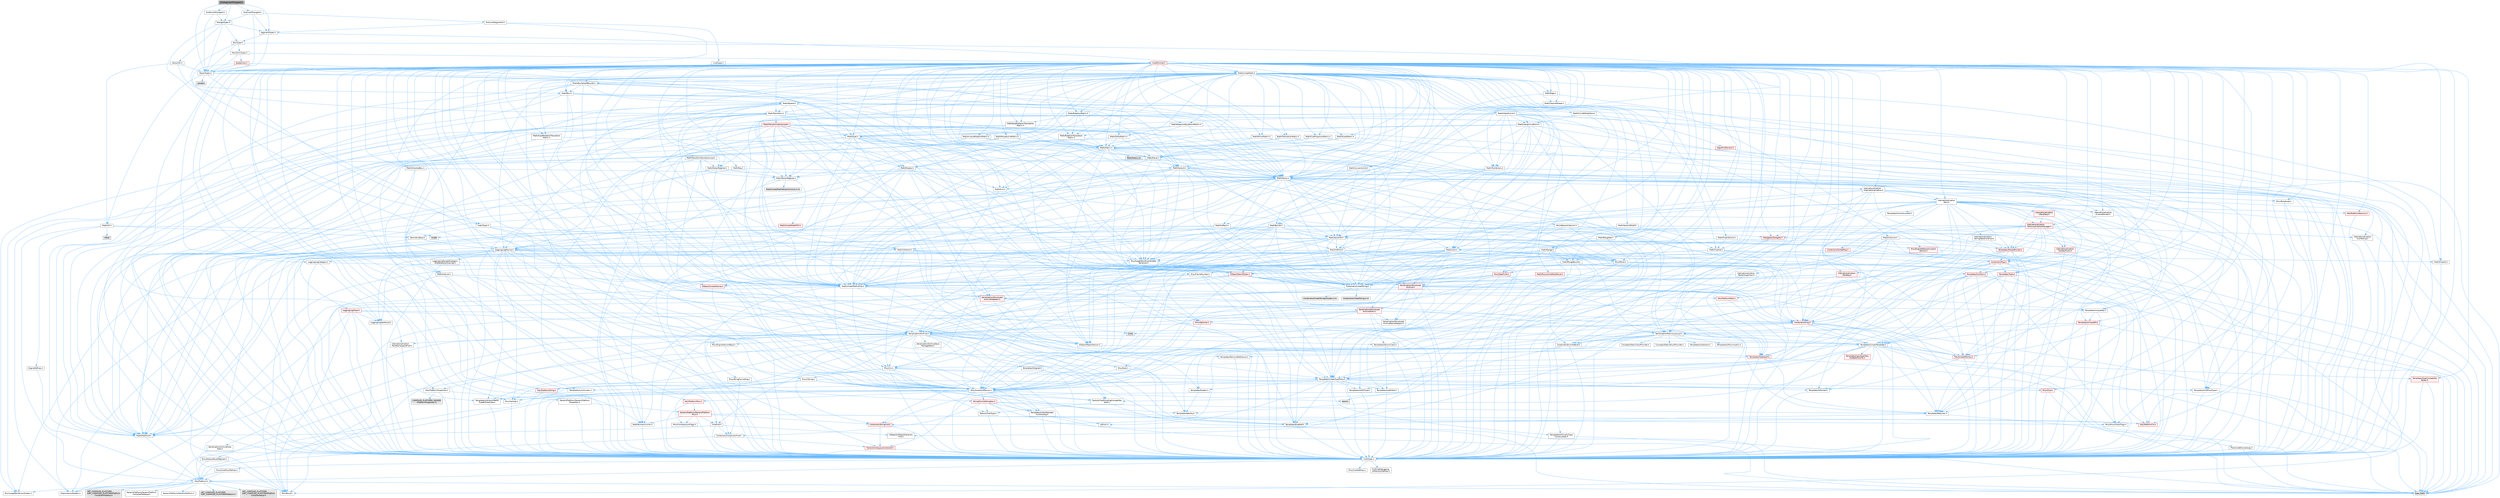 digraph "DistSegment3Triangle3.h"
{
 // INTERACTIVE_SVG=YES
 // LATEX_PDF_SIZE
  bgcolor="transparent";
  edge [fontname=Helvetica,fontsize=10,labelfontname=Helvetica,labelfontsize=10];
  node [fontname=Helvetica,fontsize=10,shape=box,height=0.2,width=0.4];
  Node1 [id="Node000001",label="DistSegment3Triangle3.h",height=0.2,width=0.4,color="gray40", fillcolor="grey60", style="filled", fontcolor="black",tooltip=" "];
  Node1 -> Node2 [id="edge1_Node000001_Node000002",color="steelblue1",style="solid",tooltip=" "];
  Node2 [id="Node000002",label="VectorTypes.h",height=0.2,width=0.4,color="grey40", fillcolor="white", style="filled",URL="$d4/d5b/VectorTypes_8h.html",tooltip=" "];
  Node2 -> Node3 [id="edge2_Node000002_Node000003",color="steelblue1",style="solid",tooltip=" "];
  Node3 [id="Node000003",label="Math/Vector.h",height=0.2,width=0.4,color="grey40", fillcolor="white", style="filled",URL="$d6/dbe/Vector_8h.html",tooltip=" "];
  Node3 -> Node4 [id="edge3_Node000003_Node000004",color="steelblue1",style="solid",tooltip=" "];
  Node4 [id="Node000004",label="CoreTypes.h",height=0.2,width=0.4,color="grey40", fillcolor="white", style="filled",URL="$dc/dec/CoreTypes_8h.html",tooltip=" "];
  Node4 -> Node5 [id="edge4_Node000004_Node000005",color="steelblue1",style="solid",tooltip=" "];
  Node5 [id="Node000005",label="HAL/Platform.h",height=0.2,width=0.4,color="grey40", fillcolor="white", style="filled",URL="$d9/dd0/Platform_8h.html",tooltip=" "];
  Node5 -> Node6 [id="edge5_Node000005_Node000006",color="steelblue1",style="solid",tooltip=" "];
  Node6 [id="Node000006",label="Misc/Build.h",height=0.2,width=0.4,color="grey40", fillcolor="white", style="filled",URL="$d3/dbb/Build_8h.html",tooltip=" "];
  Node5 -> Node7 [id="edge6_Node000005_Node000007",color="steelblue1",style="solid",tooltip=" "];
  Node7 [id="Node000007",label="Misc/LargeWorldCoordinates.h",height=0.2,width=0.4,color="grey40", fillcolor="white", style="filled",URL="$d2/dcb/LargeWorldCoordinates_8h.html",tooltip=" "];
  Node5 -> Node8 [id="edge7_Node000005_Node000008",color="steelblue1",style="solid",tooltip=" "];
  Node8 [id="Node000008",label="type_traits",height=0.2,width=0.4,color="grey60", fillcolor="#E0E0E0", style="filled",tooltip=" "];
  Node5 -> Node9 [id="edge8_Node000005_Node000009",color="steelblue1",style="solid",tooltip=" "];
  Node9 [id="Node000009",label="PreprocessorHelpers.h",height=0.2,width=0.4,color="grey40", fillcolor="white", style="filled",URL="$db/ddb/PreprocessorHelpers_8h.html",tooltip=" "];
  Node5 -> Node10 [id="edge9_Node000005_Node000010",color="steelblue1",style="solid",tooltip=" "];
  Node10 [id="Node000010",label="UBT_COMPILED_PLATFORM\l/UBT_COMPILED_PLATFORMPlatform\lCompilerPreSetup.h",height=0.2,width=0.4,color="grey60", fillcolor="#E0E0E0", style="filled",tooltip=" "];
  Node5 -> Node11 [id="edge10_Node000005_Node000011",color="steelblue1",style="solid",tooltip=" "];
  Node11 [id="Node000011",label="GenericPlatform/GenericPlatform\lCompilerPreSetup.h",height=0.2,width=0.4,color="grey40", fillcolor="white", style="filled",URL="$d9/dc8/GenericPlatformCompilerPreSetup_8h.html",tooltip=" "];
  Node5 -> Node12 [id="edge11_Node000005_Node000012",color="steelblue1",style="solid",tooltip=" "];
  Node12 [id="Node000012",label="GenericPlatform/GenericPlatform.h",height=0.2,width=0.4,color="grey40", fillcolor="white", style="filled",URL="$d6/d84/GenericPlatform_8h.html",tooltip=" "];
  Node5 -> Node13 [id="edge12_Node000005_Node000013",color="steelblue1",style="solid",tooltip=" "];
  Node13 [id="Node000013",label="UBT_COMPILED_PLATFORM\l/UBT_COMPILED_PLATFORMPlatform.h",height=0.2,width=0.4,color="grey60", fillcolor="#E0E0E0", style="filled",tooltip=" "];
  Node5 -> Node14 [id="edge13_Node000005_Node000014",color="steelblue1",style="solid",tooltip=" "];
  Node14 [id="Node000014",label="UBT_COMPILED_PLATFORM\l/UBT_COMPILED_PLATFORMPlatform\lCompilerSetup.h",height=0.2,width=0.4,color="grey60", fillcolor="#E0E0E0", style="filled",tooltip=" "];
  Node4 -> Node15 [id="edge14_Node000004_Node000015",color="steelblue1",style="solid",tooltip=" "];
  Node15 [id="Node000015",label="ProfilingDebugging\l/UMemoryDefines.h",height=0.2,width=0.4,color="grey40", fillcolor="white", style="filled",URL="$d2/da2/UMemoryDefines_8h.html",tooltip=" "];
  Node4 -> Node16 [id="edge15_Node000004_Node000016",color="steelblue1",style="solid",tooltip=" "];
  Node16 [id="Node000016",label="Misc/CoreMiscDefines.h",height=0.2,width=0.4,color="grey40", fillcolor="white", style="filled",URL="$da/d38/CoreMiscDefines_8h.html",tooltip=" "];
  Node16 -> Node5 [id="edge16_Node000016_Node000005",color="steelblue1",style="solid",tooltip=" "];
  Node16 -> Node9 [id="edge17_Node000016_Node000009",color="steelblue1",style="solid",tooltip=" "];
  Node4 -> Node17 [id="edge18_Node000004_Node000017",color="steelblue1",style="solid",tooltip=" "];
  Node17 [id="Node000017",label="Misc/CoreDefines.h",height=0.2,width=0.4,color="grey40", fillcolor="white", style="filled",URL="$d3/dd2/CoreDefines_8h.html",tooltip=" "];
  Node3 -> Node18 [id="edge19_Node000003_Node000018",color="steelblue1",style="solid",tooltip=" "];
  Node18 [id="Node000018",label="Misc/AssertionMacros.h",height=0.2,width=0.4,color="grey40", fillcolor="white", style="filled",URL="$d0/dfa/AssertionMacros_8h.html",tooltip=" "];
  Node18 -> Node4 [id="edge20_Node000018_Node000004",color="steelblue1",style="solid",tooltip=" "];
  Node18 -> Node5 [id="edge21_Node000018_Node000005",color="steelblue1",style="solid",tooltip=" "];
  Node18 -> Node19 [id="edge22_Node000018_Node000019",color="steelblue1",style="solid",tooltip=" "];
  Node19 [id="Node000019",label="HAL/PlatformMisc.h",height=0.2,width=0.4,color="red", fillcolor="#FFF0F0", style="filled",URL="$d0/df5/PlatformMisc_8h.html",tooltip=" "];
  Node19 -> Node4 [id="edge23_Node000019_Node000004",color="steelblue1",style="solid",tooltip=" "];
  Node19 -> Node20 [id="edge24_Node000019_Node000020",color="steelblue1",style="solid",tooltip=" "];
  Node20 [id="Node000020",label="GenericPlatform/GenericPlatform\lMisc.h",height=0.2,width=0.4,color="red", fillcolor="#FFF0F0", style="filled",URL="$db/d9a/GenericPlatformMisc_8h.html",tooltip=" "];
  Node20 -> Node21 [id="edge25_Node000020_Node000021",color="steelblue1",style="solid",tooltip=" "];
  Node21 [id="Node000021",label="Containers/StringFwd.h",height=0.2,width=0.4,color="red", fillcolor="#FFF0F0", style="filled",URL="$df/d37/StringFwd_8h.html",tooltip=" "];
  Node21 -> Node4 [id="edge26_Node000021_Node000004",color="steelblue1",style="solid",tooltip=" "];
  Node21 -> Node24 [id="edge27_Node000021_Node000024",color="steelblue1",style="solid",tooltip=" "];
  Node24 [id="Node000024",label="Traits/IsContiguousContainer.h",height=0.2,width=0.4,color="red", fillcolor="#FFF0F0", style="filled",URL="$d5/d3c/IsContiguousContainer_8h.html",tooltip=" "];
  Node24 -> Node4 [id="edge28_Node000024_Node000004",color="steelblue1",style="solid",tooltip=" "];
  Node20 -> Node26 [id="edge29_Node000020_Node000026",color="steelblue1",style="solid",tooltip=" "];
  Node26 [id="Node000026",label="CoreFwd.h",height=0.2,width=0.4,color="grey40", fillcolor="white", style="filled",URL="$d1/d1e/CoreFwd_8h.html",tooltip=" "];
  Node26 -> Node4 [id="edge30_Node000026_Node000004",color="steelblue1",style="solid",tooltip=" "];
  Node26 -> Node27 [id="edge31_Node000026_Node000027",color="steelblue1",style="solid",tooltip=" "];
  Node27 [id="Node000027",label="Containers/ContainersFwd.h",height=0.2,width=0.4,color="grey40", fillcolor="white", style="filled",URL="$d4/d0a/ContainersFwd_8h.html",tooltip=" "];
  Node27 -> Node5 [id="edge32_Node000027_Node000005",color="steelblue1",style="solid",tooltip=" "];
  Node27 -> Node4 [id="edge33_Node000027_Node000004",color="steelblue1",style="solid",tooltip=" "];
  Node27 -> Node24 [id="edge34_Node000027_Node000024",color="steelblue1",style="solid",tooltip=" "];
  Node26 -> Node28 [id="edge35_Node000026_Node000028",color="steelblue1",style="solid",tooltip=" "];
  Node28 [id="Node000028",label="Math/MathFwd.h",height=0.2,width=0.4,color="grey40", fillcolor="white", style="filled",URL="$d2/d10/MathFwd_8h.html",tooltip=" "];
  Node28 -> Node5 [id="edge36_Node000028_Node000005",color="steelblue1",style="solid",tooltip=" "];
  Node26 -> Node29 [id="edge37_Node000026_Node000029",color="steelblue1",style="solid",tooltip=" "];
  Node29 [id="Node000029",label="UObject/UObjectHierarchy\lFwd.h",height=0.2,width=0.4,color="grey40", fillcolor="white", style="filled",URL="$d3/d13/UObjectHierarchyFwd_8h.html",tooltip=" "];
  Node20 -> Node4 [id="edge38_Node000020_Node000004",color="steelblue1",style="solid",tooltip=" "];
  Node20 -> Node31 [id="edge39_Node000020_Node000031",color="steelblue1",style="solid",tooltip=" "];
  Node31 [id="Node000031",label="HAL/PlatformCrt.h",height=0.2,width=0.4,color="red", fillcolor="#FFF0F0", style="filled",URL="$d8/d75/PlatformCrt_8h.html",tooltip=" "];
  Node20 -> Node41 [id="edge40_Node000020_Node000041",color="steelblue1",style="solid",tooltip=" "];
  Node41 [id="Node000041",label="Math/NumericLimits.h",height=0.2,width=0.4,color="grey40", fillcolor="white", style="filled",URL="$df/d1b/NumericLimits_8h.html",tooltip=" "];
  Node41 -> Node4 [id="edge41_Node000041_Node000004",color="steelblue1",style="solid",tooltip=" "];
  Node20 -> Node42 [id="edge42_Node000020_Node000042",color="steelblue1",style="solid",tooltip=" "];
  Node42 [id="Node000042",label="Misc/CompressionFlags.h",height=0.2,width=0.4,color="grey40", fillcolor="white", style="filled",URL="$d9/d76/CompressionFlags_8h.html",tooltip=" "];
  Node20 -> Node43 [id="edge43_Node000020_Node000043",color="steelblue1",style="solid",tooltip=" "];
  Node43 [id="Node000043",label="Misc/EnumClassFlags.h",height=0.2,width=0.4,color="grey40", fillcolor="white", style="filled",URL="$d8/de7/EnumClassFlags_8h.html",tooltip=" "];
  Node18 -> Node9 [id="edge44_Node000018_Node000009",color="steelblue1",style="solid",tooltip=" "];
  Node18 -> Node55 [id="edge45_Node000018_Node000055",color="steelblue1",style="solid",tooltip=" "];
  Node55 [id="Node000055",label="Templates/EnableIf.h",height=0.2,width=0.4,color="grey40", fillcolor="white", style="filled",URL="$d7/d60/EnableIf_8h.html",tooltip=" "];
  Node55 -> Node4 [id="edge46_Node000055_Node000004",color="steelblue1",style="solid",tooltip=" "];
  Node18 -> Node56 [id="edge47_Node000018_Node000056",color="steelblue1",style="solid",tooltip=" "];
  Node56 [id="Node000056",label="Templates/IsArrayOrRefOf\lTypeByPredicate.h",height=0.2,width=0.4,color="grey40", fillcolor="white", style="filled",URL="$d6/da1/IsArrayOrRefOfTypeByPredicate_8h.html",tooltip=" "];
  Node56 -> Node4 [id="edge48_Node000056_Node000004",color="steelblue1",style="solid",tooltip=" "];
  Node18 -> Node57 [id="edge49_Node000018_Node000057",color="steelblue1",style="solid",tooltip=" "];
  Node57 [id="Node000057",label="Templates/IsValidVariadic\lFunctionArg.h",height=0.2,width=0.4,color="grey40", fillcolor="white", style="filled",URL="$d0/dc8/IsValidVariadicFunctionArg_8h.html",tooltip=" "];
  Node57 -> Node4 [id="edge50_Node000057_Node000004",color="steelblue1",style="solid",tooltip=" "];
  Node57 -> Node58 [id="edge51_Node000057_Node000058",color="steelblue1",style="solid",tooltip=" "];
  Node58 [id="Node000058",label="IsEnum.h",height=0.2,width=0.4,color="grey40", fillcolor="white", style="filled",URL="$d4/de5/IsEnum_8h.html",tooltip=" "];
  Node57 -> Node8 [id="edge52_Node000057_Node000008",color="steelblue1",style="solid",tooltip=" "];
  Node18 -> Node59 [id="edge53_Node000018_Node000059",color="steelblue1",style="solid",tooltip=" "];
  Node59 [id="Node000059",label="Traits/IsCharEncodingCompatible\lWith.h",height=0.2,width=0.4,color="grey40", fillcolor="white", style="filled",URL="$df/dd1/IsCharEncodingCompatibleWith_8h.html",tooltip=" "];
  Node59 -> Node8 [id="edge54_Node000059_Node000008",color="steelblue1",style="solid",tooltip=" "];
  Node59 -> Node60 [id="edge55_Node000059_Node000060",color="steelblue1",style="solid",tooltip=" "];
  Node60 [id="Node000060",label="Traits/IsCharType.h",height=0.2,width=0.4,color="grey40", fillcolor="white", style="filled",URL="$db/d51/IsCharType_8h.html",tooltip=" "];
  Node60 -> Node4 [id="edge56_Node000060_Node000004",color="steelblue1",style="solid",tooltip=" "];
  Node18 -> Node61 [id="edge57_Node000018_Node000061",color="steelblue1",style="solid",tooltip=" "];
  Node61 [id="Node000061",label="Misc/VarArgs.h",height=0.2,width=0.4,color="grey40", fillcolor="white", style="filled",URL="$d5/d6f/VarArgs_8h.html",tooltip=" "];
  Node61 -> Node4 [id="edge58_Node000061_Node000004",color="steelblue1",style="solid",tooltip=" "];
  Node18 -> Node62 [id="edge59_Node000018_Node000062",color="steelblue1",style="solid",tooltip=" "];
  Node62 [id="Node000062",label="String/FormatStringSan.h",height=0.2,width=0.4,color="red", fillcolor="#FFF0F0", style="filled",URL="$d3/d8b/FormatStringSan_8h.html",tooltip=" "];
  Node62 -> Node8 [id="edge60_Node000062_Node000008",color="steelblue1",style="solid",tooltip=" "];
  Node62 -> Node4 [id="edge61_Node000062_Node000004",color="steelblue1",style="solid",tooltip=" "];
  Node62 -> Node63 [id="edge62_Node000062_Node000063",color="steelblue1",style="solid",tooltip=" "];
  Node63 [id="Node000063",label="Templates/Requires.h",height=0.2,width=0.4,color="grey40", fillcolor="white", style="filled",URL="$dc/d96/Requires_8h.html",tooltip=" "];
  Node63 -> Node55 [id="edge63_Node000063_Node000055",color="steelblue1",style="solid",tooltip=" "];
  Node63 -> Node8 [id="edge64_Node000063_Node000008",color="steelblue1",style="solid",tooltip=" "];
  Node62 -> Node64 [id="edge65_Node000062_Node000064",color="steelblue1",style="solid",tooltip=" "];
  Node64 [id="Node000064",label="Templates/Identity.h",height=0.2,width=0.4,color="grey40", fillcolor="white", style="filled",URL="$d0/dd5/Identity_8h.html",tooltip=" "];
  Node62 -> Node57 [id="edge66_Node000062_Node000057",color="steelblue1",style="solid",tooltip=" "];
  Node62 -> Node60 [id="edge67_Node000062_Node000060",color="steelblue1",style="solid",tooltip=" "];
  Node62 -> Node27 [id="edge68_Node000062_Node000027",color="steelblue1",style="solid",tooltip=" "];
  Node18 -> Node68 [id="edge69_Node000018_Node000068",color="steelblue1",style="solid",tooltip=" "];
  Node68 [id="Node000068",label="atomic",height=0.2,width=0.4,color="grey60", fillcolor="#E0E0E0", style="filled",tooltip=" "];
  Node3 -> Node28 [id="edge70_Node000003_Node000028",color="steelblue1",style="solid",tooltip=" "];
  Node3 -> Node41 [id="edge71_Node000003_Node000041",color="steelblue1",style="solid",tooltip=" "];
  Node3 -> Node69 [id="edge72_Node000003_Node000069",color="steelblue1",style="solid",tooltip=" "];
  Node69 [id="Node000069",label="Misc/Crc.h",height=0.2,width=0.4,color="grey40", fillcolor="white", style="filled",URL="$d4/dd2/Crc_8h.html",tooltip=" "];
  Node69 -> Node4 [id="edge73_Node000069_Node000004",color="steelblue1",style="solid",tooltip=" "];
  Node69 -> Node70 [id="edge74_Node000069_Node000070",color="steelblue1",style="solid",tooltip=" "];
  Node70 [id="Node000070",label="HAL/PlatformString.h",height=0.2,width=0.4,color="red", fillcolor="#FFF0F0", style="filled",URL="$db/db5/PlatformString_8h.html",tooltip=" "];
  Node70 -> Node4 [id="edge75_Node000070_Node000004",color="steelblue1",style="solid",tooltip=" "];
  Node69 -> Node18 [id="edge76_Node000069_Node000018",color="steelblue1",style="solid",tooltip=" "];
  Node69 -> Node72 [id="edge77_Node000069_Node000072",color="steelblue1",style="solid",tooltip=" "];
  Node72 [id="Node000072",label="Misc/CString.h",height=0.2,width=0.4,color="grey40", fillcolor="white", style="filled",URL="$d2/d49/CString_8h.html",tooltip=" "];
  Node72 -> Node4 [id="edge78_Node000072_Node000004",color="steelblue1",style="solid",tooltip=" "];
  Node72 -> Node31 [id="edge79_Node000072_Node000031",color="steelblue1",style="solid",tooltip=" "];
  Node72 -> Node70 [id="edge80_Node000072_Node000070",color="steelblue1",style="solid",tooltip=" "];
  Node72 -> Node18 [id="edge81_Node000072_Node000018",color="steelblue1",style="solid",tooltip=" "];
  Node72 -> Node73 [id="edge82_Node000072_Node000073",color="steelblue1",style="solid",tooltip=" "];
  Node73 [id="Node000073",label="Misc/Char.h",height=0.2,width=0.4,color="red", fillcolor="#FFF0F0", style="filled",URL="$d0/d58/Char_8h.html",tooltip=" "];
  Node73 -> Node4 [id="edge83_Node000073_Node000004",color="steelblue1",style="solid",tooltip=" "];
  Node73 -> Node8 [id="edge84_Node000073_Node000008",color="steelblue1",style="solid",tooltip=" "];
  Node72 -> Node61 [id="edge85_Node000072_Node000061",color="steelblue1",style="solid",tooltip=" "];
  Node72 -> Node56 [id="edge86_Node000072_Node000056",color="steelblue1",style="solid",tooltip=" "];
  Node72 -> Node57 [id="edge87_Node000072_Node000057",color="steelblue1",style="solid",tooltip=" "];
  Node72 -> Node59 [id="edge88_Node000072_Node000059",color="steelblue1",style="solid",tooltip=" "];
  Node69 -> Node73 [id="edge89_Node000069_Node000073",color="steelblue1",style="solid",tooltip=" "];
  Node69 -> Node77 [id="edge90_Node000069_Node000077",color="steelblue1",style="solid",tooltip=" "];
  Node77 [id="Node000077",label="Templates/UnrealTypeTraits.h",height=0.2,width=0.4,color="grey40", fillcolor="white", style="filled",URL="$d2/d2d/UnrealTypeTraits_8h.html",tooltip=" "];
  Node77 -> Node4 [id="edge91_Node000077_Node000004",color="steelblue1",style="solid",tooltip=" "];
  Node77 -> Node78 [id="edge92_Node000077_Node000078",color="steelblue1",style="solid",tooltip=" "];
  Node78 [id="Node000078",label="Templates/IsPointer.h",height=0.2,width=0.4,color="grey40", fillcolor="white", style="filled",URL="$d7/d05/IsPointer_8h.html",tooltip=" "];
  Node78 -> Node4 [id="edge93_Node000078_Node000004",color="steelblue1",style="solid",tooltip=" "];
  Node77 -> Node18 [id="edge94_Node000077_Node000018",color="steelblue1",style="solid",tooltip=" "];
  Node77 -> Node79 [id="edge95_Node000077_Node000079",color="steelblue1",style="solid",tooltip=" "];
  Node79 [id="Node000079",label="Templates/AndOrNot.h",height=0.2,width=0.4,color="grey40", fillcolor="white", style="filled",URL="$db/d0a/AndOrNot_8h.html",tooltip=" "];
  Node79 -> Node4 [id="edge96_Node000079_Node000004",color="steelblue1",style="solid",tooltip=" "];
  Node77 -> Node55 [id="edge97_Node000077_Node000055",color="steelblue1",style="solid",tooltip=" "];
  Node77 -> Node80 [id="edge98_Node000077_Node000080",color="steelblue1",style="solid",tooltip=" "];
  Node80 [id="Node000080",label="Templates/IsArithmetic.h",height=0.2,width=0.4,color="grey40", fillcolor="white", style="filled",URL="$d2/d5d/IsArithmetic_8h.html",tooltip=" "];
  Node80 -> Node4 [id="edge99_Node000080_Node000004",color="steelblue1",style="solid",tooltip=" "];
  Node77 -> Node58 [id="edge100_Node000077_Node000058",color="steelblue1",style="solid",tooltip=" "];
  Node77 -> Node81 [id="edge101_Node000077_Node000081",color="steelblue1",style="solid",tooltip=" "];
  Node81 [id="Node000081",label="Templates/Models.h",height=0.2,width=0.4,color="grey40", fillcolor="white", style="filled",URL="$d3/d0c/Models_8h.html",tooltip=" "];
  Node81 -> Node64 [id="edge102_Node000081_Node000064",color="steelblue1",style="solid",tooltip=" "];
  Node77 -> Node82 [id="edge103_Node000077_Node000082",color="steelblue1",style="solid",tooltip=" "];
  Node82 [id="Node000082",label="Templates/IsPODType.h",height=0.2,width=0.4,color="grey40", fillcolor="white", style="filled",URL="$d7/db1/IsPODType_8h.html",tooltip=" "];
  Node82 -> Node4 [id="edge104_Node000082_Node000004",color="steelblue1",style="solid",tooltip=" "];
  Node77 -> Node83 [id="edge105_Node000077_Node000083",color="steelblue1",style="solid",tooltip=" "];
  Node83 [id="Node000083",label="Templates/IsUECoreType.h",height=0.2,width=0.4,color="grey40", fillcolor="white", style="filled",URL="$d1/db8/IsUECoreType_8h.html",tooltip=" "];
  Node83 -> Node4 [id="edge106_Node000083_Node000004",color="steelblue1",style="solid",tooltip=" "];
  Node83 -> Node8 [id="edge107_Node000083_Node000008",color="steelblue1",style="solid",tooltip=" "];
  Node77 -> Node84 [id="edge108_Node000077_Node000084",color="steelblue1",style="solid",tooltip=" "];
  Node84 [id="Node000084",label="Templates/IsTriviallyCopy\lConstructible.h",height=0.2,width=0.4,color="grey40", fillcolor="white", style="filled",URL="$d3/d78/IsTriviallyCopyConstructible_8h.html",tooltip=" "];
  Node84 -> Node4 [id="edge109_Node000084_Node000004",color="steelblue1",style="solid",tooltip=" "];
  Node84 -> Node8 [id="edge110_Node000084_Node000008",color="steelblue1",style="solid",tooltip=" "];
  Node69 -> Node60 [id="edge111_Node000069_Node000060",color="steelblue1",style="solid",tooltip=" "];
  Node3 -> Node85 [id="edge112_Node000003_Node000085",color="steelblue1",style="solid",tooltip=" "];
  Node85 [id="Node000085",label="Math/UnrealMathUtility.h",height=0.2,width=0.4,color="grey40", fillcolor="white", style="filled",URL="$db/db8/UnrealMathUtility_8h.html",tooltip=" "];
  Node85 -> Node4 [id="edge113_Node000085_Node000004",color="steelblue1",style="solid",tooltip=" "];
  Node85 -> Node18 [id="edge114_Node000085_Node000018",color="steelblue1",style="solid",tooltip=" "];
  Node85 -> Node86 [id="edge115_Node000085_Node000086",color="steelblue1",style="solid",tooltip=" "];
  Node86 [id="Node000086",label="HAL/PlatformMath.h",height=0.2,width=0.4,color="red", fillcolor="#FFF0F0", style="filled",URL="$dc/d53/PlatformMath_8h.html",tooltip=" "];
  Node86 -> Node4 [id="edge116_Node000086_Node000004",color="steelblue1",style="solid",tooltip=" "];
  Node85 -> Node28 [id="edge117_Node000085_Node000028",color="steelblue1",style="solid",tooltip=" "];
  Node85 -> Node64 [id="edge118_Node000085_Node000064",color="steelblue1",style="solid",tooltip=" "];
  Node85 -> Node63 [id="edge119_Node000085_Node000063",color="steelblue1",style="solid",tooltip=" "];
  Node3 -> Node97 [id="edge120_Node000003_Node000097",color="steelblue1",style="solid",tooltip=" "];
  Node97 [id="Node000097",label="Containers/UnrealString.h",height=0.2,width=0.4,color="grey40", fillcolor="white", style="filled",URL="$d5/dba/UnrealString_8h.html",tooltip=" "];
  Node97 -> Node98 [id="edge121_Node000097_Node000098",color="steelblue1",style="solid",tooltip=" "];
  Node98 [id="Node000098",label="Containers/UnrealStringIncludes.h.inl",height=0.2,width=0.4,color="grey60", fillcolor="#E0E0E0", style="filled",tooltip=" "];
  Node97 -> Node99 [id="edge122_Node000097_Node000099",color="steelblue1",style="solid",tooltip=" "];
  Node99 [id="Node000099",label="Containers/UnrealString.h.inl",height=0.2,width=0.4,color="grey60", fillcolor="#E0E0E0", style="filled",tooltip=" "];
  Node97 -> Node100 [id="edge123_Node000097_Node000100",color="steelblue1",style="solid",tooltip=" "];
  Node100 [id="Node000100",label="Misc/StringFormatArg.h",height=0.2,width=0.4,color="grey40", fillcolor="white", style="filled",URL="$d2/d16/StringFormatArg_8h.html",tooltip=" "];
  Node100 -> Node27 [id="edge124_Node000100_Node000027",color="steelblue1",style="solid",tooltip=" "];
  Node3 -> Node101 [id="edge125_Node000003_Node000101",color="steelblue1",style="solid",tooltip=" "];
  Node101 [id="Node000101",label="Misc/Parse.h",height=0.2,width=0.4,color="grey40", fillcolor="white", style="filled",URL="$dc/d71/Parse_8h.html",tooltip=" "];
  Node101 -> Node21 [id="edge126_Node000101_Node000021",color="steelblue1",style="solid",tooltip=" "];
  Node101 -> Node97 [id="edge127_Node000101_Node000097",color="steelblue1",style="solid",tooltip=" "];
  Node101 -> Node4 [id="edge128_Node000101_Node000004",color="steelblue1",style="solid",tooltip=" "];
  Node101 -> Node31 [id="edge129_Node000101_Node000031",color="steelblue1",style="solid",tooltip=" "];
  Node101 -> Node6 [id="edge130_Node000101_Node000006",color="steelblue1",style="solid",tooltip=" "];
  Node101 -> Node43 [id="edge131_Node000101_Node000043",color="steelblue1",style="solid",tooltip=" "];
  Node101 -> Node102 [id="edge132_Node000101_Node000102",color="steelblue1",style="solid",tooltip=" "];
  Node102 [id="Node000102",label="Templates/Function.h",height=0.2,width=0.4,color="red", fillcolor="#FFF0F0", style="filled",URL="$df/df5/Function_8h.html",tooltip=" "];
  Node102 -> Node4 [id="edge133_Node000102_Node000004",color="steelblue1",style="solid",tooltip=" "];
  Node102 -> Node18 [id="edge134_Node000102_Node000018",color="steelblue1",style="solid",tooltip=" "];
  Node102 -> Node105 [id="edge135_Node000102_Node000105",color="steelblue1",style="solid",tooltip=" "];
  Node105 [id="Node000105",label="HAL/UnrealMemory.h",height=0.2,width=0.4,color="red", fillcolor="#FFF0F0", style="filled",URL="$d9/d96/UnrealMemory_8h.html",tooltip=" "];
  Node105 -> Node4 [id="edge136_Node000105_Node000004",color="steelblue1",style="solid",tooltip=" "];
  Node105 -> Node78 [id="edge137_Node000105_Node000078",color="steelblue1",style="solid",tooltip=" "];
  Node102 -> Node77 [id="edge138_Node000102_Node000077",color="steelblue1",style="solid",tooltip=" "];
  Node102 -> Node122 [id="edge139_Node000102_Node000122",color="steelblue1",style="solid",tooltip=" "];
  Node122 [id="Node000122",label="Templates/UnrealTemplate.h",height=0.2,width=0.4,color="grey40", fillcolor="white", style="filled",URL="$d4/d24/UnrealTemplate_8h.html",tooltip=" "];
  Node122 -> Node4 [id="edge140_Node000122_Node000004",color="steelblue1",style="solid",tooltip=" "];
  Node122 -> Node78 [id="edge141_Node000122_Node000078",color="steelblue1",style="solid",tooltip=" "];
  Node122 -> Node105 [id="edge142_Node000122_Node000105",color="steelblue1",style="solid",tooltip=" "];
  Node122 -> Node123 [id="edge143_Node000122_Node000123",color="steelblue1",style="solid",tooltip=" "];
  Node123 [id="Node000123",label="Templates/CopyQualifiers\lAndRefsFromTo.h",height=0.2,width=0.4,color="red", fillcolor="#FFF0F0", style="filled",URL="$d3/db3/CopyQualifiersAndRefsFromTo_8h.html",tooltip=" "];
  Node122 -> Node77 [id="edge144_Node000122_Node000077",color="steelblue1",style="solid",tooltip=" "];
  Node122 -> Node89 [id="edge145_Node000122_Node000089",color="steelblue1",style="solid",tooltip=" "];
  Node89 [id="Node000089",label="Templates/RemoveReference.h",height=0.2,width=0.4,color="grey40", fillcolor="white", style="filled",URL="$da/dbe/RemoveReference_8h.html",tooltip=" "];
  Node89 -> Node4 [id="edge146_Node000089_Node000004",color="steelblue1",style="solid",tooltip=" "];
  Node122 -> Node63 [id="edge147_Node000122_Node000063",color="steelblue1",style="solid",tooltip=" "];
  Node122 -> Node94 [id="edge148_Node000122_Node000094",color="steelblue1",style="solid",tooltip=" "];
  Node94 [id="Node000094",label="Templates/TypeCompatible\lBytes.h",height=0.2,width=0.4,color="red", fillcolor="#FFF0F0", style="filled",URL="$df/d0a/TypeCompatibleBytes_8h.html",tooltip=" "];
  Node94 -> Node4 [id="edge149_Node000094_Node000004",color="steelblue1",style="solid",tooltip=" "];
  Node94 -> Node8 [id="edge150_Node000094_Node000008",color="steelblue1",style="solid",tooltip=" "];
  Node122 -> Node64 [id="edge151_Node000122_Node000064",color="steelblue1",style="solid",tooltip=" "];
  Node122 -> Node24 [id="edge152_Node000122_Node000024",color="steelblue1",style="solid",tooltip=" "];
  Node122 -> Node125 [id="edge153_Node000122_Node000125",color="steelblue1",style="solid",tooltip=" "];
  Node125 [id="Node000125",label="Traits/UseBitwiseSwap.h",height=0.2,width=0.4,color="grey40", fillcolor="white", style="filled",URL="$db/df3/UseBitwiseSwap_8h.html",tooltip=" "];
  Node125 -> Node4 [id="edge154_Node000125_Node000004",color="steelblue1",style="solid",tooltip=" "];
  Node125 -> Node8 [id="edge155_Node000125_Node000008",color="steelblue1",style="solid",tooltip=" "];
  Node122 -> Node8 [id="edge156_Node000122_Node000008",color="steelblue1",style="solid",tooltip=" "];
  Node102 -> Node63 [id="edge157_Node000102_Node000063",color="steelblue1",style="solid",tooltip=" "];
  Node102 -> Node85 [id="edge158_Node000102_Node000085",color="steelblue1",style="solid",tooltip=" "];
  Node102 -> Node8 [id="edge159_Node000102_Node000008",color="steelblue1",style="solid",tooltip=" "];
  Node3 -> Node126 [id="edge160_Node000003_Node000126",color="steelblue1",style="solid",tooltip=" "];
  Node126 [id="Node000126",label="Misc/LargeWorldCoordinates\lSerializer.h",height=0.2,width=0.4,color="grey40", fillcolor="white", style="filled",URL="$d7/df9/LargeWorldCoordinatesSerializer_8h.html",tooltip=" "];
  Node126 -> Node127 [id="edge161_Node000126_Node000127",color="steelblue1",style="solid",tooltip=" "];
  Node127 [id="Node000127",label="UObject/NameTypes.h",height=0.2,width=0.4,color="red", fillcolor="#FFF0F0", style="filled",URL="$d6/d35/NameTypes_8h.html",tooltip=" "];
  Node127 -> Node4 [id="edge162_Node000127_Node000004",color="steelblue1",style="solid",tooltip=" "];
  Node127 -> Node18 [id="edge163_Node000127_Node000018",color="steelblue1",style="solid",tooltip=" "];
  Node127 -> Node105 [id="edge164_Node000127_Node000105",color="steelblue1",style="solid",tooltip=" "];
  Node127 -> Node77 [id="edge165_Node000127_Node000077",color="steelblue1",style="solid",tooltip=" "];
  Node127 -> Node122 [id="edge166_Node000127_Node000122",color="steelblue1",style="solid",tooltip=" "];
  Node127 -> Node97 [id="edge167_Node000127_Node000097",color="steelblue1",style="solid",tooltip=" "];
  Node127 -> Node21 [id="edge168_Node000127_Node000021",color="steelblue1",style="solid",tooltip=" "];
  Node127 -> Node178 [id="edge169_Node000127_Node000178",color="steelblue1",style="solid",tooltip=" "];
  Node178 [id="Node000178",label="UObject/UnrealNames.h",height=0.2,width=0.4,color="red", fillcolor="#FFF0F0", style="filled",URL="$d8/db1/UnrealNames_8h.html",tooltip=" "];
  Node178 -> Node4 [id="edge170_Node000178_Node000004",color="steelblue1",style="solid",tooltip=" "];
  Node127 -> Node152 [id="edge171_Node000127_Node000152",color="steelblue1",style="solid",tooltip=" "];
  Node152 [id="Node000152",label="Serialization/MemoryLayout.h",height=0.2,width=0.4,color="grey40", fillcolor="white", style="filled",URL="$d7/d66/MemoryLayout_8h.html",tooltip=" "];
  Node152 -> Node153 [id="edge172_Node000152_Node000153",color="steelblue1",style="solid",tooltip=" "];
  Node153 [id="Node000153",label="Concepts/StaticClassProvider.h",height=0.2,width=0.4,color="grey40", fillcolor="white", style="filled",URL="$dd/d83/StaticClassProvider_8h.html",tooltip=" "];
  Node152 -> Node154 [id="edge173_Node000152_Node000154",color="steelblue1",style="solid",tooltip=" "];
  Node154 [id="Node000154",label="Concepts/StaticStructProvider.h",height=0.2,width=0.4,color="grey40", fillcolor="white", style="filled",URL="$d5/d77/StaticStructProvider_8h.html",tooltip=" "];
  Node152 -> Node155 [id="edge174_Node000152_Node000155",color="steelblue1",style="solid",tooltip=" "];
  Node155 [id="Node000155",label="Containers/EnumAsByte.h",height=0.2,width=0.4,color="grey40", fillcolor="white", style="filled",URL="$d6/d9a/EnumAsByte_8h.html",tooltip=" "];
  Node155 -> Node4 [id="edge175_Node000155_Node000004",color="steelblue1",style="solid",tooltip=" "];
  Node155 -> Node82 [id="edge176_Node000155_Node000082",color="steelblue1",style="solid",tooltip=" "];
  Node155 -> Node156 [id="edge177_Node000155_Node000156",color="steelblue1",style="solid",tooltip=" "];
  Node156 [id="Node000156",label="Templates/TypeHash.h",height=0.2,width=0.4,color="red", fillcolor="#FFF0F0", style="filled",URL="$d1/d62/TypeHash_8h.html",tooltip=" "];
  Node156 -> Node4 [id="edge178_Node000156_Node000004",color="steelblue1",style="solid",tooltip=" "];
  Node156 -> Node63 [id="edge179_Node000156_Node000063",color="steelblue1",style="solid",tooltip=" "];
  Node156 -> Node69 [id="edge180_Node000156_Node000069",color="steelblue1",style="solid",tooltip=" "];
  Node156 -> Node8 [id="edge181_Node000156_Node000008",color="steelblue1",style="solid",tooltip=" "];
  Node152 -> Node21 [id="edge182_Node000152_Node000021",color="steelblue1",style="solid",tooltip=" "];
  Node152 -> Node105 [id="edge183_Node000152_Node000105",color="steelblue1",style="solid",tooltip=" "];
  Node152 -> Node158 [id="edge184_Node000152_Node000158",color="steelblue1",style="solid",tooltip=" "];
  Node158 [id="Node000158",label="Misc/DelayedAutoRegister.h",height=0.2,width=0.4,color="grey40", fillcolor="white", style="filled",URL="$d1/dda/DelayedAutoRegister_8h.html",tooltip=" "];
  Node158 -> Node5 [id="edge185_Node000158_Node000005",color="steelblue1",style="solid",tooltip=" "];
  Node152 -> Node55 [id="edge186_Node000152_Node000055",color="steelblue1",style="solid",tooltip=" "];
  Node152 -> Node159 [id="edge187_Node000152_Node000159",color="steelblue1",style="solid",tooltip=" "];
  Node159 [id="Node000159",label="Templates/IsAbstract.h",height=0.2,width=0.4,color="grey40", fillcolor="white", style="filled",URL="$d8/db7/IsAbstract_8h.html",tooltip=" "];
  Node152 -> Node134 [id="edge188_Node000152_Node000134",color="steelblue1",style="solid",tooltip=" "];
  Node134 [id="Node000134",label="Templates/IsPolymorphic.h",height=0.2,width=0.4,color="grey40", fillcolor="white", style="filled",URL="$dc/d20/IsPolymorphic_8h.html",tooltip=" "];
  Node152 -> Node81 [id="edge189_Node000152_Node000081",color="steelblue1",style="solid",tooltip=" "];
  Node152 -> Node122 [id="edge190_Node000152_Node000122",color="steelblue1",style="solid",tooltip=" "];
  Node126 -> Node150 [id="edge191_Node000126_Node000150",color="steelblue1",style="solid",tooltip=" "];
  Node150 [id="Node000150",label="UObject/ObjectVersion.h",height=0.2,width=0.4,color="grey40", fillcolor="white", style="filled",URL="$da/d63/ObjectVersion_8h.html",tooltip=" "];
  Node150 -> Node4 [id="edge192_Node000150_Node000004",color="steelblue1",style="solid",tooltip=" "];
  Node126 -> Node186 [id="edge193_Node000126_Node000186",color="steelblue1",style="solid",tooltip=" "];
  Node186 [id="Node000186",label="Serialization/Structured\lArchive.h",height=0.2,width=0.4,color="red", fillcolor="#FFF0F0", style="filled",URL="$d9/d1e/StructuredArchive_8h.html",tooltip=" "];
  Node186 -> Node136 [id="edge194_Node000186_Node000136",color="steelblue1",style="solid",tooltip=" "];
  Node136 [id="Node000136",label="Containers/Array.h",height=0.2,width=0.4,color="red", fillcolor="#FFF0F0", style="filled",URL="$df/dd0/Array_8h.html",tooltip=" "];
  Node136 -> Node4 [id="edge195_Node000136_Node000004",color="steelblue1",style="solid",tooltip=" "];
  Node136 -> Node18 [id="edge196_Node000136_Node000018",color="steelblue1",style="solid",tooltip=" "];
  Node136 -> Node105 [id="edge197_Node000136_Node000105",color="steelblue1",style="solid",tooltip=" "];
  Node136 -> Node77 [id="edge198_Node000136_Node000077",color="steelblue1",style="solid",tooltip=" "];
  Node136 -> Node122 [id="edge199_Node000136_Node000122",color="steelblue1",style="solid",tooltip=" "];
  Node136 -> Node141 [id="edge200_Node000136_Node000141",color="steelblue1",style="solid",tooltip=" "];
  Node141 [id="Node000141",label="Serialization/Archive.h",height=0.2,width=0.4,color="grey40", fillcolor="white", style="filled",URL="$d7/d3b/Archive_8h.html",tooltip=" "];
  Node141 -> Node26 [id="edge201_Node000141_Node000026",color="steelblue1",style="solid",tooltip=" "];
  Node141 -> Node4 [id="edge202_Node000141_Node000004",color="steelblue1",style="solid",tooltip=" "];
  Node141 -> Node142 [id="edge203_Node000141_Node000142",color="steelblue1",style="solid",tooltip=" "];
  Node142 [id="Node000142",label="HAL/PlatformProperties.h",height=0.2,width=0.4,color="grey40", fillcolor="white", style="filled",URL="$d9/db0/PlatformProperties_8h.html",tooltip=" "];
  Node142 -> Node4 [id="edge204_Node000142_Node000004",color="steelblue1",style="solid",tooltip=" "];
  Node142 -> Node143 [id="edge205_Node000142_Node000143",color="steelblue1",style="solid",tooltip=" "];
  Node143 [id="Node000143",label="GenericPlatform/GenericPlatform\lProperties.h",height=0.2,width=0.4,color="grey40", fillcolor="white", style="filled",URL="$d2/dcd/GenericPlatformProperties_8h.html",tooltip=" "];
  Node143 -> Node4 [id="edge206_Node000143_Node000004",color="steelblue1",style="solid",tooltip=" "];
  Node143 -> Node20 [id="edge207_Node000143_Node000020",color="steelblue1",style="solid",tooltip=" "];
  Node142 -> Node144 [id="edge208_Node000142_Node000144",color="steelblue1",style="solid",tooltip=" "];
  Node144 [id="Node000144",label="COMPILED_PLATFORM_HEADER\l(PlatformProperties.h)",height=0.2,width=0.4,color="grey60", fillcolor="#E0E0E0", style="filled",tooltip=" "];
  Node141 -> Node145 [id="edge209_Node000141_Node000145",color="steelblue1",style="solid",tooltip=" "];
  Node145 [id="Node000145",label="Internationalization\l/TextNamespaceFwd.h",height=0.2,width=0.4,color="grey40", fillcolor="white", style="filled",URL="$d8/d97/TextNamespaceFwd_8h.html",tooltip=" "];
  Node145 -> Node4 [id="edge210_Node000145_Node000004",color="steelblue1",style="solid",tooltip=" "];
  Node141 -> Node28 [id="edge211_Node000141_Node000028",color="steelblue1",style="solid",tooltip=" "];
  Node141 -> Node18 [id="edge212_Node000141_Node000018",color="steelblue1",style="solid",tooltip=" "];
  Node141 -> Node6 [id="edge213_Node000141_Node000006",color="steelblue1",style="solid",tooltip=" "];
  Node141 -> Node42 [id="edge214_Node000141_Node000042",color="steelblue1",style="solid",tooltip=" "];
  Node141 -> Node146 [id="edge215_Node000141_Node000146",color="steelblue1",style="solid",tooltip=" "];
  Node146 [id="Node000146",label="Misc/EngineVersionBase.h",height=0.2,width=0.4,color="grey40", fillcolor="white", style="filled",URL="$d5/d2b/EngineVersionBase_8h.html",tooltip=" "];
  Node146 -> Node4 [id="edge216_Node000146_Node000004",color="steelblue1",style="solid",tooltip=" "];
  Node141 -> Node61 [id="edge217_Node000141_Node000061",color="steelblue1",style="solid",tooltip=" "];
  Node141 -> Node147 [id="edge218_Node000141_Node000147",color="steelblue1",style="solid",tooltip=" "];
  Node147 [id="Node000147",label="Serialization/ArchiveCook\lData.h",height=0.2,width=0.4,color="grey40", fillcolor="white", style="filled",URL="$dc/db6/ArchiveCookData_8h.html",tooltip=" "];
  Node147 -> Node5 [id="edge219_Node000147_Node000005",color="steelblue1",style="solid",tooltip=" "];
  Node141 -> Node148 [id="edge220_Node000141_Node000148",color="steelblue1",style="solid",tooltip=" "];
  Node148 [id="Node000148",label="Serialization/ArchiveSave\lPackageData.h",height=0.2,width=0.4,color="grey40", fillcolor="white", style="filled",URL="$d1/d37/ArchiveSavePackageData_8h.html",tooltip=" "];
  Node141 -> Node55 [id="edge221_Node000141_Node000055",color="steelblue1",style="solid",tooltip=" "];
  Node141 -> Node56 [id="edge222_Node000141_Node000056",color="steelblue1",style="solid",tooltip=" "];
  Node141 -> Node149 [id="edge223_Node000141_Node000149",color="steelblue1",style="solid",tooltip=" "];
  Node149 [id="Node000149",label="Templates/IsEnumClass.h",height=0.2,width=0.4,color="grey40", fillcolor="white", style="filled",URL="$d7/d15/IsEnumClass_8h.html",tooltip=" "];
  Node149 -> Node4 [id="edge224_Node000149_Node000004",color="steelblue1",style="solid",tooltip=" "];
  Node149 -> Node79 [id="edge225_Node000149_Node000079",color="steelblue1",style="solid",tooltip=" "];
  Node141 -> Node92 [id="edge226_Node000141_Node000092",color="steelblue1",style="solid",tooltip=" "];
  Node92 [id="Node000092",label="Templates/IsSigned.h",height=0.2,width=0.4,color="grey40", fillcolor="white", style="filled",URL="$d8/dd8/IsSigned_8h.html",tooltip=" "];
  Node92 -> Node4 [id="edge227_Node000092_Node000004",color="steelblue1",style="solid",tooltip=" "];
  Node141 -> Node57 [id="edge228_Node000141_Node000057",color="steelblue1",style="solid",tooltip=" "];
  Node141 -> Node122 [id="edge229_Node000141_Node000122",color="steelblue1",style="solid",tooltip=" "];
  Node141 -> Node59 [id="edge230_Node000141_Node000059",color="steelblue1",style="solid",tooltip=" "];
  Node141 -> Node150 [id="edge231_Node000141_Node000150",color="steelblue1",style="solid",tooltip=" "];
  Node136 -> Node63 [id="edge232_Node000136_Node000063",color="steelblue1",style="solid",tooltip=" "];
  Node136 -> Node95 [id="edge233_Node000136_Node000095",color="steelblue1",style="solid",tooltip=" "];
  Node95 [id="Node000095",label="limits",height=0.2,width=0.4,color="grey60", fillcolor="#E0E0E0", style="filled",tooltip=" "];
  Node136 -> Node8 [id="edge234_Node000136_Node000008",color="steelblue1",style="solid",tooltip=" "];
  Node186 -> Node4 [id="edge235_Node000186_Node000004",color="steelblue1",style="solid",tooltip=" "];
  Node186 -> Node6 [id="edge236_Node000186_Node000006",color="steelblue1",style="solid",tooltip=" "];
  Node186 -> Node141 [id="edge237_Node000186_Node000141",color="steelblue1",style="solid",tooltip=" "];
  Node186 -> Node190 [id="edge238_Node000186_Node000190",color="steelblue1",style="solid",tooltip=" "];
  Node190 [id="Node000190",label="Serialization/Structured\lArchiveAdapters.h",height=0.2,width=0.4,color="red", fillcolor="#FFF0F0", style="filled",URL="$d3/de1/StructuredArchiveAdapters_8h.html",tooltip=" "];
  Node190 -> Node4 [id="edge239_Node000190_Node000004",color="steelblue1",style="solid",tooltip=" "];
  Node190 -> Node81 [id="edge240_Node000190_Node000081",color="steelblue1",style="solid",tooltip=" "];
  Node190 -> Node193 [id="edge241_Node000190_Node000193",color="steelblue1",style="solid",tooltip=" "];
  Node193 [id="Node000193",label="Serialization/Structured\lArchiveSlots.h",height=0.2,width=0.4,color="red", fillcolor="#FFF0F0", style="filled",URL="$d2/d87/StructuredArchiveSlots_8h.html",tooltip=" "];
  Node193 -> Node136 [id="edge242_Node000193_Node000136",color="steelblue1",style="solid",tooltip=" "];
  Node193 -> Node4 [id="edge243_Node000193_Node000004",color="steelblue1",style="solid",tooltip=" "];
  Node193 -> Node6 [id="edge244_Node000193_Node000006",color="steelblue1",style="solid",tooltip=" "];
  Node193 -> Node194 [id="edge245_Node000193_Node000194",color="steelblue1",style="solid",tooltip=" "];
  Node194 [id="Node000194",label="Misc/Optional.h",height=0.2,width=0.4,color="red", fillcolor="#FFF0F0", style="filled",URL="$d2/dae/Optional_8h.html",tooltip=" "];
  Node194 -> Node4 [id="edge246_Node000194_Node000004",color="steelblue1",style="solid",tooltip=" "];
  Node194 -> Node18 [id="edge247_Node000194_Node000018",color="steelblue1",style="solid",tooltip=" "];
  Node194 -> Node122 [id="edge248_Node000194_Node000122",color="steelblue1",style="solid",tooltip=" "];
  Node194 -> Node141 [id="edge249_Node000194_Node000141",color="steelblue1",style="solid",tooltip=" "];
  Node193 -> Node141 [id="edge250_Node000193_Node000141",color="steelblue1",style="solid",tooltip=" "];
  Node193 -> Node189 [id="edge251_Node000193_Node000189",color="steelblue1",style="solid",tooltip=" "];
  Node189 [id="Node000189",label="Serialization/Structured\lArchiveNameHelpers.h",height=0.2,width=0.4,color="grey40", fillcolor="white", style="filled",URL="$d0/d7b/StructuredArchiveNameHelpers_8h.html",tooltip=" "];
  Node189 -> Node4 [id="edge252_Node000189_Node000004",color="steelblue1",style="solid",tooltip=" "];
  Node189 -> Node64 [id="edge253_Node000189_Node000064",color="steelblue1",style="solid",tooltip=" "];
  Node193 -> Node55 [id="edge254_Node000193_Node000055",color="steelblue1",style="solid",tooltip=" "];
  Node193 -> Node149 [id="edge255_Node000193_Node000149",color="steelblue1",style="solid",tooltip=" "];
  Node190 -> Node197 [id="edge256_Node000190_Node000197",color="steelblue1",style="solid",tooltip=" "];
  Node197 [id="Node000197",label="Templates/UniqueObj.h",height=0.2,width=0.4,color="grey40", fillcolor="white", style="filled",URL="$da/d95/UniqueObj_8h.html",tooltip=" "];
  Node197 -> Node4 [id="edge257_Node000197_Node000004",color="steelblue1",style="solid",tooltip=" "];
  Node197 -> Node198 [id="edge258_Node000197_Node000198",color="steelblue1",style="solid",tooltip=" "];
  Node198 [id="Node000198",label="Templates/UniquePtr.h",height=0.2,width=0.4,color="red", fillcolor="#FFF0F0", style="filled",URL="$de/d1a/UniquePtr_8h.html",tooltip=" "];
  Node198 -> Node4 [id="edge259_Node000198_Node000004",color="steelblue1",style="solid",tooltip=" "];
  Node198 -> Node122 [id="edge260_Node000198_Node000122",color="steelblue1",style="solid",tooltip=" "];
  Node198 -> Node63 [id="edge261_Node000198_Node000063",color="steelblue1",style="solid",tooltip=" "];
  Node198 -> Node152 [id="edge262_Node000198_Node000152",color="steelblue1",style="solid",tooltip=" "];
  Node198 -> Node8 [id="edge263_Node000198_Node000008",color="steelblue1",style="solid",tooltip=" "];
  Node186 -> Node189 [id="edge264_Node000186_Node000189",color="steelblue1",style="solid",tooltip=" "];
  Node186 -> Node193 [id="edge265_Node000186_Node000193",color="steelblue1",style="solid",tooltip=" "];
  Node186 -> Node197 [id="edge266_Node000186_Node000197",color="steelblue1",style="solid",tooltip=" "];
  Node3 -> Node201 [id="edge267_Node000003_Node000201",color="steelblue1",style="solid",tooltip=" "];
  Node201 [id="Node000201",label="Misc/NetworkVersion.h",height=0.2,width=0.4,color="grey40", fillcolor="white", style="filled",URL="$d7/d4b/NetworkVersion_8h.html",tooltip=" "];
  Node201 -> Node97 [id="edge268_Node000201_Node000097",color="steelblue1",style="solid",tooltip=" "];
  Node201 -> Node4 [id="edge269_Node000201_Node000004",color="steelblue1",style="solid",tooltip=" "];
  Node201 -> Node202 [id="edge270_Node000201_Node000202",color="steelblue1",style="solid",tooltip=" "];
  Node202 [id="Node000202",label="Delegates/Delegate.h",height=0.2,width=0.4,color="red", fillcolor="#FFF0F0", style="filled",URL="$d4/d80/Delegate_8h.html",tooltip=" "];
  Node202 -> Node4 [id="edge271_Node000202_Node000004",color="steelblue1",style="solid",tooltip=" "];
  Node202 -> Node18 [id="edge272_Node000202_Node000018",color="steelblue1",style="solid",tooltip=" "];
  Node202 -> Node127 [id="edge273_Node000202_Node000127",color="steelblue1",style="solid",tooltip=" "];
  Node202 -> Node203 [id="edge274_Node000202_Node000203",color="steelblue1",style="solid",tooltip=" "];
  Node203 [id="Node000203",label="Templates/SharedPointer.h",height=0.2,width=0.4,color="red", fillcolor="#FFF0F0", style="filled",URL="$d2/d17/SharedPointer_8h.html",tooltip=" "];
  Node203 -> Node4 [id="edge275_Node000203_Node000004",color="steelblue1",style="solid",tooltip=" "];
  Node203 -> Node18 [id="edge276_Node000203_Node000018",color="steelblue1",style="solid",tooltip=" "];
  Node203 -> Node105 [id="edge277_Node000203_Node000105",color="steelblue1",style="solid",tooltip=" "];
  Node203 -> Node136 [id="edge278_Node000203_Node000136",color="steelblue1",style="solid",tooltip=" "];
  Node203 -> Node205 [id="edge279_Node000203_Node000205",color="steelblue1",style="solid",tooltip=" "];
  Node205 [id="Node000205",label="Containers/Map.h",height=0.2,width=0.4,color="red", fillcolor="#FFF0F0", style="filled",URL="$df/d79/Map_8h.html",tooltip=" "];
  Node205 -> Node4 [id="edge280_Node000205_Node000004",color="steelblue1",style="solid",tooltip=" "];
  Node205 -> Node97 [id="edge281_Node000205_Node000097",color="steelblue1",style="solid",tooltip=" "];
  Node205 -> Node18 [id="edge282_Node000205_Node000018",color="steelblue1",style="solid",tooltip=" "];
  Node205 -> Node102 [id="edge283_Node000205_Node000102",color="steelblue1",style="solid",tooltip=" "];
  Node205 -> Node214 [id="edge284_Node000205_Node000214",color="steelblue1",style="solid",tooltip=" "];
  Node214 [id="Node000214",label="Templates/Tuple.h",height=0.2,width=0.4,color="red", fillcolor="#FFF0F0", style="filled",URL="$d2/d4f/Tuple_8h.html",tooltip=" "];
  Node214 -> Node4 [id="edge285_Node000214_Node000004",color="steelblue1",style="solid",tooltip=" "];
  Node214 -> Node122 [id="edge286_Node000214_Node000122",color="steelblue1",style="solid",tooltip=" "];
  Node214 -> Node186 [id="edge287_Node000214_Node000186",color="steelblue1",style="solid",tooltip=" "];
  Node214 -> Node152 [id="edge288_Node000214_Node000152",color="steelblue1",style="solid",tooltip=" "];
  Node214 -> Node63 [id="edge289_Node000214_Node000063",color="steelblue1",style="solid",tooltip=" "];
  Node214 -> Node156 [id="edge290_Node000214_Node000156",color="steelblue1",style="solid",tooltip=" "];
  Node214 -> Node8 [id="edge291_Node000214_Node000008",color="steelblue1",style="solid",tooltip=" "];
  Node205 -> Node122 [id="edge292_Node000205_Node000122",color="steelblue1",style="solid",tooltip=" "];
  Node205 -> Node77 [id="edge293_Node000205_Node000077",color="steelblue1",style="solid",tooltip=" "];
  Node205 -> Node8 [id="edge294_Node000205_Node000008",color="steelblue1",style="solid",tooltip=" "];
  Node201 -> Node221 [id="edge295_Node000201_Node000221",color="steelblue1",style="solid",tooltip=" "];
  Node221 [id="Node000221",label="Logging/LogMacros.h",height=0.2,width=0.4,color="grey40", fillcolor="white", style="filled",URL="$d0/d16/LogMacros_8h.html",tooltip=" "];
  Node221 -> Node97 [id="edge296_Node000221_Node000097",color="steelblue1",style="solid",tooltip=" "];
  Node221 -> Node4 [id="edge297_Node000221_Node000004",color="steelblue1",style="solid",tooltip=" "];
  Node221 -> Node9 [id="edge298_Node000221_Node000009",color="steelblue1",style="solid",tooltip=" "];
  Node221 -> Node222 [id="edge299_Node000221_Node000222",color="steelblue1",style="solid",tooltip=" "];
  Node222 [id="Node000222",label="Logging/LogCategory.h",height=0.2,width=0.4,color="grey40", fillcolor="white", style="filled",URL="$d9/d36/LogCategory_8h.html",tooltip=" "];
  Node222 -> Node4 [id="edge300_Node000222_Node000004",color="steelblue1",style="solid",tooltip=" "];
  Node222 -> Node110 [id="edge301_Node000222_Node000110",color="steelblue1",style="solid",tooltip=" "];
  Node110 [id="Node000110",label="Logging/LogVerbosity.h",height=0.2,width=0.4,color="grey40", fillcolor="white", style="filled",URL="$d2/d8f/LogVerbosity_8h.html",tooltip=" "];
  Node110 -> Node4 [id="edge302_Node000110_Node000004",color="steelblue1",style="solid",tooltip=" "];
  Node222 -> Node127 [id="edge303_Node000222_Node000127",color="steelblue1",style="solid",tooltip=" "];
  Node221 -> Node223 [id="edge304_Node000221_Node000223",color="steelblue1",style="solid",tooltip=" "];
  Node223 [id="Node000223",label="Logging/LogScopedCategory\lAndVerbosityOverride.h",height=0.2,width=0.4,color="grey40", fillcolor="white", style="filled",URL="$de/dba/LogScopedCategoryAndVerbosityOverride_8h.html",tooltip=" "];
  Node223 -> Node4 [id="edge305_Node000223_Node000004",color="steelblue1",style="solid",tooltip=" "];
  Node223 -> Node110 [id="edge306_Node000223_Node000110",color="steelblue1",style="solid",tooltip=" "];
  Node223 -> Node127 [id="edge307_Node000223_Node000127",color="steelblue1",style="solid",tooltip=" "];
  Node221 -> Node224 [id="edge308_Node000221_Node000224",color="steelblue1",style="solid",tooltip=" "];
  Node224 [id="Node000224",label="Logging/LogTrace.h",height=0.2,width=0.4,color="red", fillcolor="#FFF0F0", style="filled",URL="$d5/d91/LogTrace_8h.html",tooltip=" "];
  Node224 -> Node4 [id="edge309_Node000224_Node000004",color="steelblue1",style="solid",tooltip=" "];
  Node224 -> Node136 [id="edge310_Node000224_Node000136",color="steelblue1",style="solid",tooltip=" "];
  Node224 -> Node9 [id="edge311_Node000224_Node000009",color="steelblue1",style="solid",tooltip=" "];
  Node224 -> Node110 [id="edge312_Node000224_Node000110",color="steelblue1",style="solid",tooltip=" "];
  Node224 -> Node6 [id="edge313_Node000224_Node000006",color="steelblue1",style="solid",tooltip=" "];
  Node224 -> Node56 [id="edge314_Node000224_Node000056",color="steelblue1",style="solid",tooltip=" "];
  Node224 -> Node59 [id="edge315_Node000224_Node000059",color="steelblue1",style="solid",tooltip=" "];
  Node221 -> Node110 [id="edge316_Node000221_Node000110",color="steelblue1",style="solid",tooltip=" "];
  Node221 -> Node18 [id="edge317_Node000221_Node000018",color="steelblue1",style="solid",tooltip=" "];
  Node221 -> Node6 [id="edge318_Node000221_Node000006",color="steelblue1",style="solid",tooltip=" "];
  Node221 -> Node61 [id="edge319_Node000221_Node000061",color="steelblue1",style="solid",tooltip=" "];
  Node221 -> Node62 [id="edge320_Node000221_Node000062",color="steelblue1",style="solid",tooltip=" "];
  Node221 -> Node55 [id="edge321_Node000221_Node000055",color="steelblue1",style="solid",tooltip=" "];
  Node221 -> Node56 [id="edge322_Node000221_Node000056",color="steelblue1",style="solid",tooltip=" "];
  Node221 -> Node57 [id="edge323_Node000221_Node000057",color="steelblue1",style="solid",tooltip=" "];
  Node221 -> Node59 [id="edge324_Node000221_Node000059",color="steelblue1",style="solid",tooltip=" "];
  Node221 -> Node8 [id="edge325_Node000221_Node000008",color="steelblue1",style="solid",tooltip=" "];
  Node201 -> Node247 [id="edge326_Node000201_Node000247",color="steelblue1",style="solid",tooltip=" "];
  Node247 [id="Node000247",label="Misc/EngineNetworkCustom\lVersion.h",height=0.2,width=0.4,color="red", fillcolor="#FFF0F0", style="filled",URL="$da/da3/EngineNetworkCustomVersion_8h.html",tooltip=" "];
  Node247 -> Node4 [id="edge327_Node000247_Node000004",color="steelblue1",style="solid",tooltip=" "];
  Node3 -> Node250 [id="edge328_Node000003_Node000250",color="steelblue1",style="solid",tooltip=" "];
  Node250 [id="Node000250",label="Math/Color.h",height=0.2,width=0.4,color="grey40", fillcolor="white", style="filled",URL="$dd/dac/Color_8h.html",tooltip=" "];
  Node250 -> Node136 [id="edge329_Node000250_Node000136",color="steelblue1",style="solid",tooltip=" "];
  Node250 -> Node97 [id="edge330_Node000250_Node000097",color="steelblue1",style="solid",tooltip=" "];
  Node250 -> Node4 [id="edge331_Node000250_Node000004",color="steelblue1",style="solid",tooltip=" "];
  Node250 -> Node9 [id="edge332_Node000250_Node000009",color="steelblue1",style="solid",tooltip=" "];
  Node250 -> Node28 [id="edge333_Node000250_Node000028",color="steelblue1",style="solid",tooltip=" "];
  Node250 -> Node85 [id="edge334_Node000250_Node000085",color="steelblue1",style="solid",tooltip=" "];
  Node250 -> Node18 [id="edge335_Node000250_Node000018",color="steelblue1",style="solid",tooltip=" "];
  Node250 -> Node69 [id="edge336_Node000250_Node000069",color="steelblue1",style="solid",tooltip=" "];
  Node250 -> Node101 [id="edge337_Node000250_Node000101",color="steelblue1",style="solid",tooltip=" "];
  Node250 -> Node141 [id="edge338_Node000250_Node000141",color="steelblue1",style="solid",tooltip=" "];
  Node250 -> Node152 [id="edge339_Node000250_Node000152",color="steelblue1",style="solid",tooltip=" "];
  Node250 -> Node186 [id="edge340_Node000250_Node000186",color="steelblue1",style="solid",tooltip=" "];
  Node250 -> Node189 [id="edge341_Node000250_Node000189",color="steelblue1",style="solid",tooltip=" "];
  Node250 -> Node193 [id="edge342_Node000250_Node000193",color="steelblue1",style="solid",tooltip=" "];
  Node3 -> Node251 [id="edge343_Node000003_Node000251",color="steelblue1",style="solid",tooltip=" "];
  Node251 [id="Node000251",label="Math/IntPoint.h",height=0.2,width=0.4,color="grey40", fillcolor="white", style="filled",URL="$d3/df7/IntPoint_8h.html",tooltip=" "];
  Node251 -> Node4 [id="edge344_Node000251_Node000004",color="steelblue1",style="solid",tooltip=" "];
  Node251 -> Node18 [id="edge345_Node000251_Node000018",color="steelblue1",style="solid",tooltip=" "];
  Node251 -> Node101 [id="edge346_Node000251_Node000101",color="steelblue1",style="solid",tooltip=" "];
  Node251 -> Node28 [id="edge347_Node000251_Node000028",color="steelblue1",style="solid",tooltip=" "];
  Node251 -> Node85 [id="edge348_Node000251_Node000085",color="steelblue1",style="solid",tooltip=" "];
  Node251 -> Node97 [id="edge349_Node000251_Node000097",color="steelblue1",style="solid",tooltip=" "];
  Node251 -> Node186 [id="edge350_Node000251_Node000186",color="steelblue1",style="solid",tooltip=" "];
  Node251 -> Node156 [id="edge351_Node000251_Node000156",color="steelblue1",style="solid",tooltip=" "];
  Node251 -> Node126 [id="edge352_Node000251_Node000126",color="steelblue1",style="solid",tooltip=" "];
  Node3 -> Node221 [id="edge353_Node000003_Node000221",color="steelblue1",style="solid",tooltip=" "];
  Node3 -> Node252 [id="edge354_Node000003_Node000252",color="steelblue1",style="solid",tooltip=" "];
  Node252 [id="Node000252",label="Math/Vector2D.h",height=0.2,width=0.4,color="grey40", fillcolor="white", style="filled",URL="$d3/db0/Vector2D_8h.html",tooltip=" "];
  Node252 -> Node4 [id="edge355_Node000252_Node000004",color="steelblue1",style="solid",tooltip=" "];
  Node252 -> Node28 [id="edge356_Node000252_Node000028",color="steelblue1",style="solid",tooltip=" "];
  Node252 -> Node18 [id="edge357_Node000252_Node000018",color="steelblue1",style="solid",tooltip=" "];
  Node252 -> Node69 [id="edge358_Node000252_Node000069",color="steelblue1",style="solid",tooltip=" "];
  Node252 -> Node85 [id="edge359_Node000252_Node000085",color="steelblue1",style="solid",tooltip=" "];
  Node252 -> Node97 [id="edge360_Node000252_Node000097",color="steelblue1",style="solid",tooltip=" "];
  Node252 -> Node101 [id="edge361_Node000252_Node000101",color="steelblue1",style="solid",tooltip=" "];
  Node252 -> Node126 [id="edge362_Node000252_Node000126",color="steelblue1",style="solid",tooltip=" "];
  Node252 -> Node247 [id="edge363_Node000252_Node000247",color="steelblue1",style="solid",tooltip=" "];
  Node252 -> Node251 [id="edge364_Node000252_Node000251",color="steelblue1",style="solid",tooltip=" "];
  Node252 -> Node221 [id="edge365_Node000252_Node000221",color="steelblue1",style="solid",tooltip=" "];
  Node252 -> Node8 [id="edge366_Node000252_Node000008",color="steelblue1",style="solid",tooltip=" "];
  Node3 -> Node253 [id="edge367_Node000003_Node000253",color="steelblue1",style="solid",tooltip=" "];
  Node253 [id="Node000253",label="Misc/ByteSwap.h",height=0.2,width=0.4,color="grey40", fillcolor="white", style="filled",URL="$dc/dd7/ByteSwap_8h.html",tooltip=" "];
  Node253 -> Node4 [id="edge368_Node000253_Node000004",color="steelblue1",style="solid",tooltip=" "];
  Node253 -> Node31 [id="edge369_Node000253_Node000031",color="steelblue1",style="solid",tooltip=" "];
  Node3 -> Node254 [id="edge370_Node000003_Node000254",color="steelblue1",style="solid",tooltip=" "];
  Node254 [id="Node000254",label="Internationalization\l/Text.h",height=0.2,width=0.4,color="grey40", fillcolor="white", style="filled",URL="$d6/d35/Text_8h.html",tooltip=" "];
  Node254 -> Node4 [id="edge371_Node000254_Node000004",color="steelblue1",style="solid",tooltip=" "];
  Node254 -> Node48 [id="edge372_Node000254_Node000048",color="steelblue1",style="solid",tooltip=" "];
  Node48 [id="Node000048",label="HAL/PlatformAtomics.h",height=0.2,width=0.4,color="red", fillcolor="#FFF0F0", style="filled",URL="$d3/d36/PlatformAtomics_8h.html",tooltip=" "];
  Node48 -> Node4 [id="edge373_Node000048_Node000004",color="steelblue1",style="solid",tooltip=" "];
  Node254 -> Node18 [id="edge374_Node000254_Node000018",color="steelblue1",style="solid",tooltip=" "];
  Node254 -> Node43 [id="edge375_Node000254_Node000043",color="steelblue1",style="solid",tooltip=" "];
  Node254 -> Node77 [id="edge376_Node000254_Node000077",color="steelblue1",style="solid",tooltip=" "];
  Node254 -> Node136 [id="edge377_Node000254_Node000136",color="steelblue1",style="solid",tooltip=" "];
  Node254 -> Node97 [id="edge378_Node000254_Node000097",color="steelblue1",style="solid",tooltip=" "];
  Node254 -> Node255 [id="edge379_Node000254_Node000255",color="steelblue1",style="solid",tooltip=" "];
  Node255 [id="Node000255",label="Containers/SortedMap.h",height=0.2,width=0.4,color="red", fillcolor="#FFF0F0", style="filled",URL="$d1/dcf/SortedMap_8h.html",tooltip=" "];
  Node255 -> Node205 [id="edge380_Node000255_Node000205",color="steelblue1",style="solid",tooltip=" "];
  Node255 -> Node127 [id="edge381_Node000255_Node000127",color="steelblue1",style="solid",tooltip=" "];
  Node254 -> Node155 [id="edge382_Node000254_Node000155",color="steelblue1",style="solid",tooltip=" "];
  Node254 -> Node203 [id="edge383_Node000254_Node000203",color="steelblue1",style="solid",tooltip=" "];
  Node254 -> Node256 [id="edge384_Node000254_Node000256",color="steelblue1",style="solid",tooltip=" "];
  Node256 [id="Node000256",label="Internationalization\l/TextKey.h",height=0.2,width=0.4,color="red", fillcolor="#FFF0F0", style="filled",URL="$d8/d4a/TextKey_8h.html",tooltip=" "];
  Node256 -> Node4 [id="edge385_Node000256_Node000004",color="steelblue1",style="solid",tooltip=" "];
  Node256 -> Node156 [id="edge386_Node000256_Node000156",color="steelblue1",style="solid",tooltip=" "];
  Node256 -> Node97 [id="edge387_Node000256_Node000097",color="steelblue1",style="solid",tooltip=" "];
  Node256 -> Node186 [id="edge388_Node000256_Node000186",color="steelblue1",style="solid",tooltip=" "];
  Node254 -> Node257 [id="edge389_Node000254_Node000257",color="steelblue1",style="solid",tooltip=" "];
  Node257 [id="Node000257",label="Internationalization\l/LocKeyFuncs.h",height=0.2,width=0.4,color="red", fillcolor="#FFF0F0", style="filled",URL="$dd/d46/LocKeyFuncs_8h.html",tooltip=" "];
  Node257 -> Node4 [id="edge390_Node000257_Node000004",color="steelblue1",style="solid",tooltip=" "];
  Node257 -> Node205 [id="edge391_Node000257_Node000205",color="steelblue1",style="solid",tooltip=" "];
  Node254 -> Node258 [id="edge392_Node000254_Node000258",color="steelblue1",style="solid",tooltip=" "];
  Node258 [id="Node000258",label="Internationalization\l/CulturePointer.h",height=0.2,width=0.4,color="grey40", fillcolor="white", style="filled",URL="$d6/dbe/CulturePointer_8h.html",tooltip=" "];
  Node258 -> Node4 [id="edge393_Node000258_Node000004",color="steelblue1",style="solid",tooltip=" "];
  Node258 -> Node203 [id="edge394_Node000258_Node000203",color="steelblue1",style="solid",tooltip=" "];
  Node254 -> Node259 [id="edge395_Node000254_Node000259",color="steelblue1",style="solid",tooltip=" "];
  Node259 [id="Node000259",label="Internationalization\l/TextComparison.h",height=0.2,width=0.4,color="grey40", fillcolor="white", style="filled",URL="$d7/ddc/TextComparison_8h.html",tooltip=" "];
  Node259 -> Node4 [id="edge396_Node000259_Node000004",color="steelblue1",style="solid",tooltip=" "];
  Node259 -> Node97 [id="edge397_Node000259_Node000097",color="steelblue1",style="solid",tooltip=" "];
  Node254 -> Node260 [id="edge398_Node000254_Node000260",color="steelblue1",style="solid",tooltip=" "];
  Node260 [id="Node000260",label="Internationalization\l/TextLocalizationManager.h",height=0.2,width=0.4,color="red", fillcolor="#FFF0F0", style="filled",URL="$d5/d2e/TextLocalizationManager_8h.html",tooltip=" "];
  Node260 -> Node136 [id="edge399_Node000260_Node000136",color="steelblue1",style="solid",tooltip=" "];
  Node260 -> Node205 [id="edge400_Node000260_Node000205",color="steelblue1",style="solid",tooltip=" "];
  Node260 -> Node97 [id="edge401_Node000260_Node000097",color="steelblue1",style="solid",tooltip=" "];
  Node260 -> Node4 [id="edge402_Node000260_Node000004",color="steelblue1",style="solid",tooltip=" "];
  Node260 -> Node202 [id="edge403_Node000260_Node000202",color="steelblue1",style="solid",tooltip=" "];
  Node260 -> Node257 [id="edge404_Node000260_Node000257",color="steelblue1",style="solid",tooltip=" "];
  Node260 -> Node263 [id="edge405_Node000260_Node000263",color="steelblue1",style="solid",tooltip=" "];
  Node263 [id="Node000263",label="Internationalization\l/LocTesting.h",height=0.2,width=0.4,color="grey40", fillcolor="white", style="filled",URL="$df/d3b/LocTesting_8h.html",tooltip=" "];
  Node263 -> Node6 [id="edge406_Node000263_Node000006",color="steelblue1",style="solid",tooltip=" "];
  Node260 -> Node256 [id="edge407_Node000260_Node000256",color="steelblue1",style="solid",tooltip=" "];
  Node260 -> Node69 [id="edge408_Node000260_Node000069",color="steelblue1",style="solid",tooltip=" "];
  Node260 -> Node43 [id="edge409_Node000260_Node000043",color="steelblue1",style="solid",tooltip=" "];
  Node260 -> Node102 [id="edge410_Node000260_Node000102",color="steelblue1",style="solid",tooltip=" "];
  Node260 -> Node203 [id="edge411_Node000260_Node000203",color="steelblue1",style="solid",tooltip=" "];
  Node260 -> Node68 [id="edge412_Node000260_Node000068",color="steelblue1",style="solid",tooltip=" "];
  Node254 -> Node265 [id="edge413_Node000254_Node000265",color="steelblue1",style="solid",tooltip=" "];
  Node265 [id="Node000265",label="Internationalization\l/StringTableCoreFwd.h",height=0.2,width=0.4,color="grey40", fillcolor="white", style="filled",URL="$d2/d42/StringTableCoreFwd_8h.html",tooltip=" "];
  Node265 -> Node4 [id="edge414_Node000265_Node000004",color="steelblue1",style="solid",tooltip=" "];
  Node265 -> Node203 [id="edge415_Node000265_Node000203",color="steelblue1",style="solid",tooltip=" "];
  Node254 -> Node266 [id="edge416_Node000254_Node000266",color="steelblue1",style="solid",tooltip=" "];
  Node266 [id="Node000266",label="Internationalization\l/ITextData.h",height=0.2,width=0.4,color="red", fillcolor="#FFF0F0", style="filled",URL="$d5/dbd/ITextData_8h.html",tooltip=" "];
  Node266 -> Node4 [id="edge417_Node000266_Node000004",color="steelblue1",style="solid",tooltip=" "];
  Node266 -> Node260 [id="edge418_Node000266_Node000260",color="steelblue1",style="solid",tooltip=" "];
  Node254 -> Node194 [id="edge419_Node000254_Node000194",color="steelblue1",style="solid",tooltip=" "];
  Node254 -> Node198 [id="edge420_Node000254_Node000198",color="steelblue1",style="solid",tooltip=" "];
  Node254 -> Node267 [id="edge421_Node000254_Node000267",color="steelblue1",style="solid",tooltip=" "];
  Node267 [id="Node000267",label="Templates/IsConstructible.h",height=0.2,width=0.4,color="grey40", fillcolor="white", style="filled",URL="$da/df1/IsConstructible_8h.html",tooltip=" "];
  Node254 -> Node63 [id="edge422_Node000254_Node000063",color="steelblue1",style="solid",tooltip=" "];
  Node254 -> Node8 [id="edge423_Node000254_Node000008",color="steelblue1",style="solid",tooltip=" "];
  Node3 -> Node268 [id="edge424_Node000003_Node000268",color="steelblue1",style="solid",tooltip=" "];
  Node268 [id="Node000268",label="Internationalization\l/Internationalization.h",height=0.2,width=0.4,color="grey40", fillcolor="white", style="filled",URL="$da/de4/Internationalization_8h.html",tooltip=" "];
  Node268 -> Node136 [id="edge425_Node000268_Node000136",color="steelblue1",style="solid",tooltip=" "];
  Node268 -> Node97 [id="edge426_Node000268_Node000097",color="steelblue1",style="solid",tooltip=" "];
  Node268 -> Node4 [id="edge427_Node000268_Node000004",color="steelblue1",style="solid",tooltip=" "];
  Node268 -> Node202 [id="edge428_Node000268_Node000202",color="steelblue1",style="solid",tooltip=" "];
  Node268 -> Node258 [id="edge429_Node000268_Node000258",color="steelblue1",style="solid",tooltip=" "];
  Node268 -> Node263 [id="edge430_Node000268_Node000263",color="steelblue1",style="solid",tooltip=" "];
  Node268 -> Node254 [id="edge431_Node000268_Node000254",color="steelblue1",style="solid",tooltip=" "];
  Node268 -> Node203 [id="edge432_Node000268_Node000203",color="steelblue1",style="solid",tooltip=" "];
  Node268 -> Node214 [id="edge433_Node000268_Node000214",color="steelblue1",style="solid",tooltip=" "];
  Node268 -> Node197 [id="edge434_Node000268_Node000197",color="steelblue1",style="solid",tooltip=" "];
  Node268 -> Node127 [id="edge435_Node000268_Node000127",color="steelblue1",style="solid",tooltip=" "];
  Node3 -> Node269 [id="edge436_Node000003_Node000269",color="steelblue1",style="solid",tooltip=" "];
  Node269 [id="Node000269",label="Math/IntVector.h",height=0.2,width=0.4,color="grey40", fillcolor="white", style="filled",URL="$d7/d44/IntVector_8h.html",tooltip=" "];
  Node269 -> Node4 [id="edge437_Node000269_Node000004",color="steelblue1",style="solid",tooltip=" "];
  Node269 -> Node69 [id="edge438_Node000269_Node000069",color="steelblue1",style="solid",tooltip=" "];
  Node269 -> Node101 [id="edge439_Node000269_Node000101",color="steelblue1",style="solid",tooltip=" "];
  Node269 -> Node28 [id="edge440_Node000269_Node000028",color="steelblue1",style="solid",tooltip=" "];
  Node269 -> Node85 [id="edge441_Node000269_Node000085",color="steelblue1",style="solid",tooltip=" "];
  Node269 -> Node97 [id="edge442_Node000269_Node000097",color="steelblue1",style="solid",tooltip=" "];
  Node269 -> Node186 [id="edge443_Node000269_Node000186",color="steelblue1",style="solid",tooltip=" "];
  Node269 -> Node126 [id="edge444_Node000269_Node000126",color="steelblue1",style="solid",tooltip=" "];
  Node3 -> Node270 [id="edge445_Node000003_Node000270",color="steelblue1",style="solid",tooltip=" "];
  Node270 [id="Node000270",label="Math/Axis.h",height=0.2,width=0.4,color="grey40", fillcolor="white", style="filled",URL="$dd/dbb/Axis_8h.html",tooltip=" "];
  Node270 -> Node4 [id="edge446_Node000270_Node000004",color="steelblue1",style="solid",tooltip=" "];
  Node3 -> Node152 [id="edge447_Node000003_Node000152",color="steelblue1",style="solid",tooltip=" "];
  Node3 -> Node150 [id="edge448_Node000003_Node000150",color="steelblue1",style="solid",tooltip=" "];
  Node3 -> Node8 [id="edge449_Node000003_Node000008",color="steelblue1",style="solid",tooltip=" "];
  Node2 -> Node271 [id="edge450_Node000002_Node000271",color="steelblue1",style="solid",tooltip=" "];
  Node271 [id="Node000271",label="Math/Vector4.h",height=0.2,width=0.4,color="grey40", fillcolor="white", style="filled",URL="$d7/d36/Vector4_8h.html",tooltip=" "];
  Node271 -> Node4 [id="edge451_Node000271_Node000004",color="steelblue1",style="solid",tooltip=" "];
  Node271 -> Node69 [id="edge452_Node000271_Node000069",color="steelblue1",style="solid",tooltip=" "];
  Node271 -> Node28 [id="edge453_Node000271_Node000028",color="steelblue1",style="solid",tooltip=" "];
  Node271 -> Node85 [id="edge454_Node000271_Node000085",color="steelblue1",style="solid",tooltip=" "];
  Node271 -> Node97 [id="edge455_Node000271_Node000097",color="steelblue1",style="solid",tooltip=" "];
  Node271 -> Node101 [id="edge456_Node000271_Node000101",color="steelblue1",style="solid",tooltip=" "];
  Node271 -> Node126 [id="edge457_Node000271_Node000126",color="steelblue1",style="solid",tooltip=" "];
  Node271 -> Node221 [id="edge458_Node000271_Node000221",color="steelblue1",style="solid",tooltip=" "];
  Node271 -> Node252 [id="edge459_Node000271_Node000252",color="steelblue1",style="solid",tooltip=" "];
  Node271 -> Node3 [id="edge460_Node000271_Node000003",color="steelblue1",style="solid",tooltip=" "];
  Node271 -> Node152 [id="edge461_Node000271_Node000152",color="steelblue1",style="solid",tooltip=" "];
  Node271 -> Node63 [id="edge462_Node000271_Node000063",color="steelblue1",style="solid",tooltip=" "];
  Node271 -> Node8 [id="edge463_Node000271_Node000008",color="steelblue1",style="solid",tooltip=" "];
  Node2 -> Node272 [id="edge464_Node000002_Node000272",color="steelblue1",style="solid",tooltip=" "];
  Node272 [id="Node000272",label="MathUtil.h",height=0.2,width=0.4,color="grey40", fillcolor="white", style="filled",URL="$d4/d5b/MathUtil_8h.html",tooltip=" "];
  Node272 -> Node273 [id="edge465_Node000272_Node000273",color="steelblue1",style="solid",tooltip=" "];
  Node273 [id="Node000273",label="GeometryBase.h",height=0.2,width=0.4,color="grey40", fillcolor="white", style="filled",URL="$d5/d5e/GeometryBase_8h.html",tooltip=" "];
  Node273 -> Node4 [id="edge466_Node000273_Node000004",color="steelblue1",style="solid",tooltip=" "];
  Node273 -> Node221 [id="edge467_Node000273_Node000221",color="steelblue1",style="solid",tooltip=" "];
  Node272 -> Node5 [id="edge468_Node000272_Node000005",color="steelblue1",style="solid",tooltip=" "];
  Node272 -> Node274 [id="edge469_Node000272_Node000274",color="steelblue1",style="solid",tooltip=" "];
  Node274 [id="Node000274",label="EngineDefines.h",height=0.2,width=0.4,color="grey40", fillcolor="white", style="filled",URL="$de/d63/EngineDefines_8h.html",tooltip=" "];
  Node274 -> Node5 [id="edge470_Node000274_Node000005",color="steelblue1",style="solid",tooltip=" "];
  Node272 -> Node275 [id="edge471_Node000272_Node000275",color="steelblue1",style="solid",tooltip=" "];
  Node275 [id="Node000275",label="cmath",height=0.2,width=0.4,color="grey60", fillcolor="#E0E0E0", style="filled",tooltip=" "];
  Node272 -> Node276 [id="edge472_Node000272_Node000276",color="steelblue1",style="solid",tooltip=" "];
  Node276 [id="Node000276",label="cfloat",height=0.2,width=0.4,color="grey60", fillcolor="#E0E0E0", style="filled",tooltip=" "];
  Node2 -> Node141 [id="edge473_Node000002_Node000141",color="steelblue1",style="solid",tooltip=" "];
  Node2 -> Node77 [id="edge474_Node000002_Node000077",color="steelblue1",style="solid",tooltip=" "];
  Node2 -> Node277 [id="edge475_Node000002_Node000277",color="steelblue1",style="solid",tooltip=" "];
  Node277 [id="Node000277",label="sstream",height=0.2,width=0.4,color="grey60", fillcolor="#E0E0E0", style="filled",tooltip=" "];
  Node1 -> Node278 [id="edge476_Node000001_Node000278",color="steelblue1",style="solid",tooltip=" "];
  Node278 [id="Node000278",label="TriangleTypes.h",height=0.2,width=0.4,color="grey40", fillcolor="white", style="filled",URL="$d3/d59/TriangleTypes_8h.html",tooltip=" "];
  Node278 -> Node2 [id="edge477_Node000278_Node000002",color="steelblue1",style="solid",tooltip=" "];
  Node278 -> Node279 [id="edge478_Node000278_Node000279",color="steelblue1",style="solid",tooltip=" "];
  Node279 [id="Node000279",label="VectorUtil.h",height=0.2,width=0.4,color="grey40", fillcolor="white", style="filled",URL="$d3/d1e/VectorUtil_8h.html",tooltip=" "];
  Node279 -> Node272 [id="edge479_Node000279_Node000272",color="steelblue1",style="solid",tooltip=" "];
  Node279 -> Node2 [id="edge480_Node000279_Node000002",color="steelblue1",style="solid",tooltip=" "];
  Node279 -> Node280 [id="edge481_Node000279_Node000280",color="steelblue1",style="solid",tooltip=" "];
  Node280 [id="Node000280",label="Math/Transform.h",height=0.2,width=0.4,color="grey40", fillcolor="white", style="filled",URL="$de/d05/Math_2Transform_8h.html",tooltip=" "];
  Node280 -> Node4 [id="edge482_Node000280_Node000004",color="steelblue1",style="solid",tooltip=" "];
  Node280 -> Node9 [id="edge483_Node000280_Node000009",color="steelblue1",style="solid",tooltip=" "];
  Node280 -> Node28 [id="edge484_Node000280_Node000028",color="steelblue1",style="solid",tooltip=" "];
  Node280 -> Node281 [id="edge485_Node000280_Node000281",color="steelblue1",style="solid",tooltip=" "];
  Node281 [id="Node000281",label="Math/Quat.h",height=0.2,width=0.4,color="grey40", fillcolor="white", style="filled",URL="$d9/de9/Quat_8h.html",tooltip=" "];
  Node281 -> Node4 [id="edge486_Node000281_Node000004",color="steelblue1",style="solid",tooltip=" "];
  Node281 -> Node18 [id="edge487_Node000281_Node000018",color="steelblue1",style="solid",tooltip=" "];
  Node281 -> Node85 [id="edge488_Node000281_Node000085",color="steelblue1",style="solid",tooltip=" "];
  Node281 -> Node97 [id="edge489_Node000281_Node000097",color="steelblue1",style="solid",tooltip=" "];
  Node281 -> Node221 [id="edge490_Node000281_Node000221",color="steelblue1",style="solid",tooltip=" "];
  Node281 -> Node28 [id="edge491_Node000281_Node000028",color="steelblue1",style="solid",tooltip=" "];
  Node281 -> Node3 [id="edge492_Node000281_Node000003",color="steelblue1",style="solid",tooltip=" "];
  Node281 -> Node282 [id="edge493_Node000281_Node000282",color="steelblue1",style="solid",tooltip=" "];
  Node282 [id="Node000282",label="Math/VectorRegister.h",height=0.2,width=0.4,color="grey40", fillcolor="white", style="filled",URL="$da/d8b/VectorRegister_8h.html",tooltip=" "];
  Node282 -> Node4 [id="edge494_Node000282_Node000004",color="steelblue1",style="solid",tooltip=" "];
  Node282 -> Node85 [id="edge495_Node000282_Node000085",color="steelblue1",style="solid",tooltip=" "];
  Node282 -> Node283 [id="edge496_Node000282_Node000283",color="steelblue1",style="solid",tooltip=" "];
  Node283 [id="Node000283",label="Math/UnrealMathFPU.h",height=0.2,width=0.4,color="red", fillcolor="#FFF0F0", style="filled",URL="$dd/d4d/UnrealMathFPU_8h.html",tooltip=" "];
  Node283 -> Node105 [id="edge497_Node000283_Node000105",color="steelblue1",style="solid",tooltip=" "];
  Node283 -> Node275 [id="edge498_Node000283_Node000275",color="steelblue1",style="solid",tooltip=" "];
  Node282 -> Node285 [id="edge499_Node000282_Node000285",color="steelblue1",style="solid",tooltip=" "];
  Node285 [id="Node000285",label="Math/UnrealMathVectorCommon.h.inl",height=0.2,width=0.4,color="grey60", fillcolor="#E0E0E0", style="filled",tooltip=" "];
  Node281 -> Node286 [id="edge500_Node000281_Node000286",color="steelblue1",style="solid",tooltip=" "];
  Node286 [id="Node000286",label="Math/Rotator.h",height=0.2,width=0.4,color="grey40", fillcolor="white", style="filled",URL="$d8/d3a/Rotator_8h.html",tooltip=" "];
  Node286 -> Node4 [id="edge501_Node000286_Node000004",color="steelblue1",style="solid",tooltip=" "];
  Node286 -> Node28 [id="edge502_Node000286_Node000028",color="steelblue1",style="solid",tooltip=" "];
  Node286 -> Node85 [id="edge503_Node000286_Node000085",color="steelblue1",style="solid",tooltip=" "];
  Node286 -> Node97 [id="edge504_Node000286_Node000097",color="steelblue1",style="solid",tooltip=" "];
  Node286 -> Node101 [id="edge505_Node000286_Node000101",color="steelblue1",style="solid",tooltip=" "];
  Node286 -> Node126 [id="edge506_Node000286_Node000126",color="steelblue1",style="solid",tooltip=" "];
  Node286 -> Node221 [id="edge507_Node000286_Node000221",color="steelblue1",style="solid",tooltip=" "];
  Node286 -> Node3 [id="edge508_Node000286_Node000003",color="steelblue1",style="solid",tooltip=" "];
  Node286 -> Node282 [id="edge509_Node000286_Node000282",color="steelblue1",style="solid",tooltip=" "];
  Node286 -> Node150 [id="edge510_Node000286_Node000150",color="steelblue1",style="solid",tooltip=" "];
  Node281 -> Node287 [id="edge511_Node000281_Node000287",color="steelblue1",style="solid",tooltip=" "];
  Node287 [id="Node000287",label="Math/Matrix.h",height=0.2,width=0.4,color="grey40", fillcolor="white", style="filled",URL="$d3/db1/Matrix_8h.html",tooltip=" "];
  Node287 -> Node4 [id="edge512_Node000287_Node000004",color="steelblue1",style="solid",tooltip=" "];
  Node287 -> Node105 [id="edge513_Node000287_Node000105",color="steelblue1",style="solid",tooltip=" "];
  Node287 -> Node85 [id="edge514_Node000287_Node000085",color="steelblue1",style="solid",tooltip=" "];
  Node287 -> Node97 [id="edge515_Node000287_Node000097",color="steelblue1",style="solid",tooltip=" "];
  Node287 -> Node28 [id="edge516_Node000287_Node000028",color="steelblue1",style="solid",tooltip=" "];
  Node287 -> Node3 [id="edge517_Node000287_Node000003",color="steelblue1",style="solid",tooltip=" "];
  Node287 -> Node271 [id="edge518_Node000287_Node000271",color="steelblue1",style="solid",tooltip=" "];
  Node287 -> Node288 [id="edge519_Node000287_Node000288",color="steelblue1",style="solid",tooltip=" "];
  Node288 [id="Node000288",label="Math/Plane.h",height=0.2,width=0.4,color="grey40", fillcolor="white", style="filled",URL="$d8/d2f/Plane_8h.html",tooltip=" "];
  Node288 -> Node4 [id="edge520_Node000288_Node000004",color="steelblue1",style="solid",tooltip=" "];
  Node288 -> Node28 [id="edge521_Node000288_Node000028",color="steelblue1",style="solid",tooltip=" "];
  Node288 -> Node85 [id="edge522_Node000288_Node000085",color="steelblue1",style="solid",tooltip=" "];
  Node288 -> Node3 [id="edge523_Node000288_Node000003",color="steelblue1",style="solid",tooltip=" "];
  Node288 -> Node271 [id="edge524_Node000288_Node000271",color="steelblue1",style="solid",tooltip=" "];
  Node288 -> Node126 [id="edge525_Node000288_Node000126",color="steelblue1",style="solid",tooltip=" "];
  Node288 -> Node150 [id="edge526_Node000288_Node000150",color="steelblue1",style="solid",tooltip=" "];
  Node287 -> Node286 [id="edge527_Node000287_Node000286",color="steelblue1",style="solid",tooltip=" "];
  Node287 -> Node270 [id="edge528_Node000287_Node000270",color="steelblue1",style="solid",tooltip=" "];
  Node287 -> Node126 [id="edge529_Node000287_Node000126",color="steelblue1",style="solid",tooltip=" "];
  Node287 -> Node150 [id="edge530_Node000287_Node000150",color="steelblue1",style="solid",tooltip=" "];
  Node287 -> Node8 [id="edge531_Node000287_Node000008",color="steelblue1",style="solid",tooltip=" "];
  Node287 -> Node289 [id="edge532_Node000287_Node000289",color="steelblue1",style="solid",tooltip=" "];
  Node289 [id="Node000289",label="Math/Matrix.inl",height=0.2,width=0.4,color="grey60", fillcolor="#E0E0E0", style="filled",tooltip=" "];
  Node281 -> Node126 [id="edge533_Node000281_Node000126",color="steelblue1",style="solid",tooltip=" "];
  Node281 -> Node150 [id="edge534_Node000281_Node000150",color="steelblue1",style="solid",tooltip=" "];
  Node280 -> Node290 [id="edge535_Node000280_Node000290",color="steelblue1",style="solid",tooltip=" "];
  Node290 [id="Node000290",label="Math/ScalarRegister.h",height=0.2,width=0.4,color="grey40", fillcolor="white", style="filled",URL="$dd/d5b/ScalarRegister_8h.html",tooltip=" "];
  Node290 -> Node4 [id="edge536_Node000290_Node000004",color="steelblue1",style="solid",tooltip=" "];
  Node290 -> Node85 [id="edge537_Node000290_Node000085",color="steelblue1",style="solid",tooltip=" "];
  Node290 -> Node282 [id="edge538_Node000290_Node000282",color="steelblue1",style="solid",tooltip=" "];
  Node280 -> Node291 [id="edge539_Node000280_Node000291",color="steelblue1",style="solid",tooltip=" "];
  Node291 [id="Node000291",label="Math/TransformNonVectorized.h",height=0.2,width=0.4,color="grey40", fillcolor="white", style="filled",URL="$d0/d0d/TransformNonVectorized_8h.html",tooltip=" "];
  Node291 -> Node4 [id="edge540_Node000291_Node000004",color="steelblue1",style="solid",tooltip=" "];
  Node291 -> Node18 [id="edge541_Node000291_Node000018",color="steelblue1",style="solid",tooltip=" "];
  Node291 -> Node85 [id="edge542_Node000291_Node000085",color="steelblue1",style="solid",tooltip=" "];
  Node291 -> Node282 [id="edge543_Node000291_Node000282",color="steelblue1",style="solid",tooltip=" "];
  Node291 -> Node290 [id="edge544_Node000291_Node000290",color="steelblue1",style="solid",tooltip=" "];
  Node280 -> Node292 [id="edge545_Node000280_Node000292",color="steelblue1",style="solid",tooltip=" "];
  Node292 [id="Node000292",label="Math/TransformVectorized.h",height=0.2,width=0.4,color="red", fillcolor="#FFF0F0", style="filled",URL="$d6/d1c/TransformVectorized_8h.html",tooltip=" "];
  Node292 -> Node97 [id="edge546_Node000292_Node000097",color="steelblue1",style="solid",tooltip=" "];
  Node292 -> Node4 [id="edge547_Node000292_Node000004",color="steelblue1",style="solid",tooltip=" "];
  Node292 -> Node221 [id="edge548_Node000292_Node000221",color="steelblue1",style="solid",tooltip=" "];
  Node292 -> Node270 [id="edge549_Node000292_Node000270",color="steelblue1",style="solid",tooltip=" "];
  Node292 -> Node28 [id="edge550_Node000292_Node000028",color="steelblue1",style="solid",tooltip=" "];
  Node292 -> Node287 [id="edge551_Node000292_Node000287",color="steelblue1",style="solid",tooltip=" "];
  Node292 -> Node281 [id="edge552_Node000292_Node000281",color="steelblue1",style="solid",tooltip=" "];
  Node292 -> Node286 [id="edge553_Node000292_Node000286",color="steelblue1",style="solid",tooltip=" "];
  Node292 -> Node290 [id="edge554_Node000292_Node000290",color="steelblue1",style="solid",tooltip=" "];
  Node292 -> Node85 [id="edge555_Node000292_Node000085",color="steelblue1",style="solid",tooltip=" "];
  Node292 -> Node3 [id="edge556_Node000292_Node000003",color="steelblue1",style="solid",tooltip=" "];
  Node292 -> Node271 [id="edge557_Node000292_Node000271",color="steelblue1",style="solid",tooltip=" "];
  Node292 -> Node282 [id="edge558_Node000292_Node000282",color="steelblue1",style="solid",tooltip=" "];
  Node292 -> Node18 [id="edge559_Node000292_Node000018",color="steelblue1",style="solid",tooltip=" "];
  Node292 -> Node6 [id="edge560_Node000292_Node000006",color="steelblue1",style="solid",tooltip=" "];
  Node292 -> Node141 [id="edge561_Node000292_Node000141",color="steelblue1",style="solid",tooltip=" "];
  Node292 -> Node190 [id="edge562_Node000292_Node000190",color="steelblue1",style="solid",tooltip=" "];
  Node292 -> Node77 [id="edge563_Node000292_Node000077",color="steelblue1",style="solid",tooltip=" "];
  Node292 -> Node127 [id="edge564_Node000292_Node000127",color="steelblue1",style="solid",tooltip=" "];
  Node280 -> Node7 [id="edge565_Node000280_Node000007",color="steelblue1",style="solid",tooltip=" "];
  Node280 -> Node126 [id="edge566_Node000280_Node000126",color="steelblue1",style="solid",tooltip=" "];
  Node280 -> Node152 [id="edge567_Node000280_Node000152",color="steelblue1",style="solid",tooltip=" "];
  Node280 -> Node190 [id="edge568_Node000280_Node000190",color="steelblue1",style="solid",tooltip=" "];
  Node280 -> Node83 [id="edge569_Node000280_Node000083",color="steelblue1",style="solid",tooltip=" "];
  Node280 -> Node127 [id="edge570_Node000280_Node000127",color="steelblue1",style="solid",tooltip=" "];
  Node280 -> Node178 [id="edge571_Node000280_Node000178",color="steelblue1",style="solid",tooltip=" "];
  Node278 -> Node293 [id="edge572_Node000278_Node000293",color="steelblue1",style="solid",tooltip=" "];
  Node293 [id="Node000293",label="IndexTypes.h",height=0.2,width=0.4,color="grey40", fillcolor="white", style="filled",URL="$d5/d67/IndexTypes_8h.html",tooltip=" "];
  Node293 -> Node273 [id="edge573_Node000293_Node000273",color="steelblue1",style="solid",tooltip=" "];
  Node293 -> Node269 [id="edge574_Node000293_Node000269",color="steelblue1",style="solid",tooltip=" "];
  Node293 -> Node141 [id="edge575_Node000293_Node000141",color="steelblue1",style="solid",tooltip=" "];
  Node293 -> Node95 [id="edge576_Node000293_Node000095",color="steelblue1",style="solid",tooltip=" "];
  Node278 -> Node294 [id="edge577_Node000278_Node000294",color="steelblue1",style="solid",tooltip=" "];
  Node294 [id="Node000294",label="BoxTypes.h",height=0.2,width=0.4,color="grey40", fillcolor="white", style="filled",URL="$d2/da2/BoxTypes_8h.html",tooltip=" "];
  Node294 -> Node295 [id="edge578_Node000294_Node000295",color="steelblue1",style="solid",tooltip=" "];
  Node295 [id="Node000295",label="Math/Box.h",height=0.2,width=0.4,color="grey40", fillcolor="white", style="filled",URL="$de/d0f/Box_8h.html",tooltip=" "];
  Node295 -> Node4 [id="edge579_Node000295_Node000004",color="steelblue1",style="solid",tooltip=" "];
  Node295 -> Node18 [id="edge580_Node000295_Node000018",color="steelblue1",style="solid",tooltip=" "];
  Node295 -> Node28 [id="edge581_Node000295_Node000028",color="steelblue1",style="solid",tooltip=" "];
  Node295 -> Node85 [id="edge582_Node000295_Node000085",color="steelblue1",style="solid",tooltip=" "];
  Node295 -> Node97 [id="edge583_Node000295_Node000097",color="steelblue1",style="solid",tooltip=" "];
  Node295 -> Node3 [id="edge584_Node000295_Node000003",color="steelblue1",style="solid",tooltip=" "];
  Node295 -> Node296 [id="edge585_Node000295_Node000296",color="steelblue1",style="solid",tooltip=" "];
  Node296 [id="Node000296",label="Math/Sphere.h",height=0.2,width=0.4,color="grey40", fillcolor="white", style="filled",URL="$d3/dca/Sphere_8h.html",tooltip=" "];
  Node296 -> Node4 [id="edge586_Node000296_Node000004",color="steelblue1",style="solid",tooltip=" "];
  Node296 -> Node28 [id="edge587_Node000296_Node000028",color="steelblue1",style="solid",tooltip=" "];
  Node296 -> Node287 [id="edge588_Node000296_Node000287",color="steelblue1",style="solid",tooltip=" "];
  Node296 -> Node280 [id="edge589_Node000296_Node000280",color="steelblue1",style="solid",tooltip=" "];
  Node296 -> Node85 [id="edge590_Node000296_Node000085",color="steelblue1",style="solid",tooltip=" "];
  Node296 -> Node3 [id="edge591_Node000296_Node000003",color="steelblue1",style="solid",tooltip=" "];
  Node296 -> Node271 [id="edge592_Node000296_Node000271",color="steelblue1",style="solid",tooltip=" "];
  Node296 -> Node18 [id="edge593_Node000296_Node000018",color="steelblue1",style="solid",tooltip=" "];
  Node296 -> Node7 [id="edge594_Node000296_Node000007",color="steelblue1",style="solid",tooltip=" "];
  Node296 -> Node141 [id="edge595_Node000296_Node000141",color="steelblue1",style="solid",tooltip=" "];
  Node296 -> Node190 [id="edge596_Node000296_Node000190",color="steelblue1",style="solid",tooltip=" "];
  Node296 -> Node83 [id="edge597_Node000296_Node000083",color="steelblue1",style="solid",tooltip=" "];
  Node296 -> Node77 [id="edge598_Node000296_Node000077",color="steelblue1",style="solid",tooltip=" "];
  Node296 -> Node150 [id="edge599_Node000296_Node000150",color="steelblue1",style="solid",tooltip=" "];
  Node295 -> Node126 [id="edge600_Node000295_Node000126",color="steelblue1",style="solid",tooltip=" "];
  Node294 -> Node297 [id="edge601_Node000294_Node000297",color="steelblue1",style="solid",tooltip=" "];
  Node297 [id="Node000297",label="Math/Box2D.h",height=0.2,width=0.4,color="grey40", fillcolor="white", style="filled",URL="$d3/d1c/Box2D_8h.html",tooltip=" "];
  Node297 -> Node136 [id="edge602_Node000297_Node000136",color="steelblue1",style="solid",tooltip=" "];
  Node297 -> Node97 [id="edge603_Node000297_Node000097",color="steelblue1",style="solid",tooltip=" "];
  Node297 -> Node4 [id="edge604_Node000297_Node000004",color="steelblue1",style="solid",tooltip=" "];
  Node297 -> Node28 [id="edge605_Node000297_Node000028",color="steelblue1",style="solid",tooltip=" "];
  Node297 -> Node85 [id="edge606_Node000297_Node000085",color="steelblue1",style="solid",tooltip=" "];
  Node297 -> Node252 [id="edge607_Node000297_Node000252",color="steelblue1",style="solid",tooltip=" "];
  Node297 -> Node18 [id="edge608_Node000297_Node000018",color="steelblue1",style="solid",tooltip=" "];
  Node297 -> Node7 [id="edge609_Node000297_Node000007",color="steelblue1",style="solid",tooltip=" "];
  Node297 -> Node126 [id="edge610_Node000297_Node000126",color="steelblue1",style="solid",tooltip=" "];
  Node297 -> Node141 [id="edge611_Node000297_Node000141",color="steelblue1",style="solid",tooltip=" "];
  Node297 -> Node83 [id="edge612_Node000297_Node000083",color="steelblue1",style="solid",tooltip=" "];
  Node297 -> Node77 [id="edge613_Node000297_Node000077",color="steelblue1",style="solid",tooltip=" "];
  Node297 -> Node127 [id="edge614_Node000297_Node000127",color="steelblue1",style="solid",tooltip=" "];
  Node297 -> Node178 [id="edge615_Node000297_Node000178",color="steelblue1",style="solid",tooltip=" "];
  Node294 -> Node2 [id="edge616_Node000294_Node000002",color="steelblue1",style="solid",tooltip=" "];
  Node294 -> Node298 [id="edge617_Node000294_Node000298",color="steelblue1",style="solid",tooltip=" "];
  Node298 [id="Node000298",label="TransformTypes.h",height=0.2,width=0.4,color="grey40", fillcolor="white", style="filled",URL="$d3/d28/TransformTypes_8h.html",tooltip=" "];
  Node298 -> Node299 [id="edge618_Node000298_Node000299",color="steelblue1",style="solid",tooltip=" "];
  Node299 [id="Node000299",label="CoreMinimal.h",height=0.2,width=0.4,color="red", fillcolor="#FFF0F0", style="filled",URL="$d7/d67/CoreMinimal_8h.html",tooltip=" "];
  Node299 -> Node4 [id="edge619_Node000299_Node000004",color="steelblue1",style="solid",tooltip=" "];
  Node299 -> Node26 [id="edge620_Node000299_Node000026",color="steelblue1",style="solid",tooltip=" "];
  Node299 -> Node29 [id="edge621_Node000299_Node000029",color="steelblue1",style="solid",tooltip=" "];
  Node299 -> Node27 [id="edge622_Node000299_Node000027",color="steelblue1",style="solid",tooltip=" "];
  Node299 -> Node61 [id="edge623_Node000299_Node000061",color="steelblue1",style="solid",tooltip=" "];
  Node299 -> Node110 [id="edge624_Node000299_Node000110",color="steelblue1",style="solid",tooltip=" "];
  Node299 -> Node31 [id="edge625_Node000299_Node000031",color="steelblue1",style="solid",tooltip=" "];
  Node299 -> Node19 [id="edge626_Node000299_Node000019",color="steelblue1",style="solid",tooltip=" "];
  Node299 -> Node18 [id="edge627_Node000299_Node000018",color="steelblue1",style="solid",tooltip=" "];
  Node299 -> Node78 [id="edge628_Node000299_Node000078",color="steelblue1",style="solid",tooltip=" "];
  Node299 -> Node48 [id="edge629_Node000299_Node000048",color="steelblue1",style="solid",tooltip=" "];
  Node299 -> Node108 [id="edge630_Node000299_Node000108",color="steelblue1",style="solid",tooltip=" "];
  Node108 [id="Node000108",label="Misc/Exec.h",height=0.2,width=0.4,color="grey40", fillcolor="white", style="filled",URL="$de/ddb/Exec_8h.html",tooltip=" "];
  Node108 -> Node4 [id="edge631_Node000108_Node000004",color="steelblue1",style="solid",tooltip=" "];
  Node108 -> Node18 [id="edge632_Node000108_Node000018",color="steelblue1",style="solid",tooltip=" "];
  Node299 -> Node105 [id="edge633_Node000299_Node000105",color="steelblue1",style="solid",tooltip=" "];
  Node299 -> Node80 [id="edge634_Node000299_Node000080",color="steelblue1",style="solid",tooltip=" "];
  Node299 -> Node79 [id="edge635_Node000299_Node000079",color="steelblue1",style="solid",tooltip=" "];
  Node299 -> Node82 [id="edge636_Node000299_Node000082",color="steelblue1",style="solid",tooltip=" "];
  Node299 -> Node83 [id="edge637_Node000299_Node000083",color="steelblue1",style="solid",tooltip=" "];
  Node299 -> Node84 [id="edge638_Node000299_Node000084",color="steelblue1",style="solid",tooltip=" "];
  Node299 -> Node77 [id="edge639_Node000299_Node000077",color="steelblue1",style="solid",tooltip=" "];
  Node299 -> Node55 [id="edge640_Node000299_Node000055",color="steelblue1",style="solid",tooltip=" "];
  Node299 -> Node89 [id="edge641_Node000299_Node000089",color="steelblue1",style="solid",tooltip=" "];
  Node299 -> Node94 [id="edge642_Node000299_Node000094",color="steelblue1",style="solid",tooltip=" "];
  Node299 -> Node24 [id="edge643_Node000299_Node000024",color="steelblue1",style="solid",tooltip=" "];
  Node299 -> Node122 [id="edge644_Node000299_Node000122",color="steelblue1",style="solid",tooltip=" "];
  Node299 -> Node41 [id="edge645_Node000299_Node000041",color="steelblue1",style="solid",tooltip=" "];
  Node299 -> Node86 [id="edge646_Node000299_Node000086",color="steelblue1",style="solid",tooltip=" "];
  Node299 -> Node149 [id="edge647_Node000299_Node000149",color="steelblue1",style="solid",tooltip=" "];
  Node299 -> Node142 [id="edge648_Node000299_Node000142",color="steelblue1",style="solid",tooltip=" "];
  Node299 -> Node146 [id="edge649_Node000299_Node000146",color="steelblue1",style="solid",tooltip=" "];
  Node299 -> Node145 [id="edge650_Node000299_Node000145",color="steelblue1",style="solid",tooltip=" "];
  Node299 -> Node141 [id="edge651_Node000299_Node000141",color="steelblue1",style="solid",tooltip=" "];
  Node299 -> Node73 [id="edge652_Node000299_Node000073",color="steelblue1",style="solid",tooltip=" "];
  Node299 -> Node70 [id="edge653_Node000299_Node000070",color="steelblue1",style="solid",tooltip=" "];
  Node299 -> Node72 [id="edge654_Node000299_Node000072",color="steelblue1",style="solid",tooltip=" "];
  Node299 -> Node69 [id="edge655_Node000299_Node000069",color="steelblue1",style="solid",tooltip=" "];
  Node299 -> Node85 [id="edge656_Node000299_Node000085",color="steelblue1",style="solid",tooltip=" "];
  Node299 -> Node97 [id="edge657_Node000299_Node000097",color="steelblue1",style="solid",tooltip=" "];
  Node299 -> Node136 [id="edge658_Node000299_Node000136",color="steelblue1",style="solid",tooltip=" "];
  Node299 -> Node304 [id="edge659_Node000299_Node000304",color="steelblue1",style="solid",tooltip=" "];
  Node304 [id="Node000304",label="Misc/FrameNumber.h",height=0.2,width=0.4,color="grey40", fillcolor="white", style="filled",URL="$dd/dbd/FrameNumber_8h.html",tooltip=" "];
  Node304 -> Node4 [id="edge660_Node000304_Node000004",color="steelblue1",style="solid",tooltip=" "];
  Node304 -> Node41 [id="edge661_Node000304_Node000041",color="steelblue1",style="solid",tooltip=" "];
  Node304 -> Node85 [id="edge662_Node000304_Node000085",color="steelblue1",style="solid",tooltip=" "];
  Node304 -> Node55 [id="edge663_Node000304_Node000055",color="steelblue1",style="solid",tooltip=" "];
  Node304 -> Node77 [id="edge664_Node000304_Node000077",color="steelblue1",style="solid",tooltip=" "];
  Node299 -> Node178 [id="edge665_Node000299_Node000178",color="steelblue1",style="solid",tooltip=" "];
  Node299 -> Node127 [id="edge666_Node000299_Node000127",color="steelblue1",style="solid",tooltip=" "];
  Node299 -> Node101 [id="edge667_Node000299_Node000101",color="steelblue1",style="solid",tooltip=" "];
  Node299 -> Node102 [id="edge668_Node000299_Node000102",color="steelblue1",style="solid",tooltip=" "];
  Node299 -> Node156 [id="edge669_Node000299_Node000156",color="steelblue1",style="solid",tooltip=" "];
  Node299 -> Node205 [id="edge670_Node000299_Node000205",color="steelblue1",style="solid",tooltip=" "];
  Node299 -> Node251 [id="edge671_Node000299_Node000251",color="steelblue1",style="solid",tooltip=" "];
  Node299 -> Node269 [id="edge672_Node000299_Node000269",color="steelblue1",style="solid",tooltip=" "];
  Node299 -> Node222 [id="edge673_Node000299_Node000222",color="steelblue1",style="solid",tooltip=" "];
  Node299 -> Node221 [id="edge674_Node000299_Node000221",color="steelblue1",style="solid",tooltip=" "];
  Node299 -> Node252 [id="edge675_Node000299_Node000252",color="steelblue1",style="solid",tooltip=" "];
  Node299 -> Node307 [id="edge676_Node000299_Node000307",color="steelblue1",style="solid",tooltip=" "];
  Node307 [id="Node000307",label="Math/IntRect.h",height=0.2,width=0.4,color="grey40", fillcolor="white", style="filled",URL="$d7/d53/IntRect_8h.html",tooltip=" "];
  Node307 -> Node4 [id="edge677_Node000307_Node000004",color="steelblue1",style="solid",tooltip=" "];
  Node307 -> Node28 [id="edge678_Node000307_Node000028",color="steelblue1",style="solid",tooltip=" "];
  Node307 -> Node85 [id="edge679_Node000307_Node000085",color="steelblue1",style="solid",tooltip=" "];
  Node307 -> Node97 [id="edge680_Node000307_Node000097",color="steelblue1",style="solid",tooltip=" "];
  Node307 -> Node251 [id="edge681_Node000307_Node000251",color="steelblue1",style="solid",tooltip=" "];
  Node307 -> Node252 [id="edge682_Node000307_Node000252",color="steelblue1",style="solid",tooltip=" "];
  Node299 -> Node253 [id="edge683_Node000299_Node000253",color="steelblue1",style="solid",tooltip=" "];
  Node299 -> Node155 [id="edge684_Node000299_Node000155",color="steelblue1",style="solid",tooltip=" "];
  Node299 -> Node203 [id="edge685_Node000299_Node000203",color="steelblue1",style="solid",tooltip=" "];
  Node299 -> Node258 [id="edge686_Node000299_Node000258",color="steelblue1",style="solid",tooltip=" "];
  Node299 -> Node214 [id="edge687_Node000299_Node000214",color="steelblue1",style="solid",tooltip=" "];
  Node299 -> Node202 [id="edge688_Node000299_Node000202",color="steelblue1",style="solid",tooltip=" "];
  Node299 -> Node260 [id="edge689_Node000299_Node000260",color="steelblue1",style="solid",tooltip=" "];
  Node299 -> Node194 [id="edge690_Node000299_Node000194",color="steelblue1",style="solid",tooltip=" "];
  Node299 -> Node198 [id="edge691_Node000299_Node000198",color="steelblue1",style="solid",tooltip=" "];
  Node299 -> Node254 [id="edge692_Node000299_Node000254",color="steelblue1",style="solid",tooltip=" "];
  Node299 -> Node197 [id="edge693_Node000299_Node000197",color="steelblue1",style="solid",tooltip=" "];
  Node299 -> Node268 [id="edge694_Node000299_Node000268",color="steelblue1",style="solid",tooltip=" "];
  Node299 -> Node3 [id="edge695_Node000299_Node000003",color="steelblue1",style="solid",tooltip=" "];
  Node299 -> Node271 [id="edge696_Node000299_Node000271",color="steelblue1",style="solid",tooltip=" "];
  Node299 -> Node282 [id="edge697_Node000299_Node000282",color="steelblue1",style="solid",tooltip=" "];
  Node299 -> Node310 [id="edge698_Node000299_Node000310",color="steelblue1",style="solid",tooltip=" "];
  Node310 [id="Node000310",label="Math/TwoVectors.h",height=0.2,width=0.4,color="grey40", fillcolor="white", style="filled",URL="$d4/db4/TwoVectors_8h.html",tooltip=" "];
  Node310 -> Node4 [id="edge699_Node000310_Node000004",color="steelblue1",style="solid",tooltip=" "];
  Node310 -> Node18 [id="edge700_Node000310_Node000018",color="steelblue1",style="solid",tooltip=" "];
  Node310 -> Node85 [id="edge701_Node000310_Node000085",color="steelblue1",style="solid",tooltip=" "];
  Node310 -> Node97 [id="edge702_Node000310_Node000097",color="steelblue1",style="solid",tooltip=" "];
  Node310 -> Node3 [id="edge703_Node000310_Node000003",color="steelblue1",style="solid",tooltip=" "];
  Node299 -> Node311 [id="edge704_Node000299_Node000311",color="steelblue1",style="solid",tooltip=" "];
  Node311 [id="Node000311",label="Math/Edge.h",height=0.2,width=0.4,color="grey40", fillcolor="white", style="filled",URL="$d5/de0/Edge_8h.html",tooltip=" "];
  Node311 -> Node4 [id="edge705_Node000311_Node000004",color="steelblue1",style="solid",tooltip=" "];
  Node311 -> Node3 [id="edge706_Node000311_Node000003",color="steelblue1",style="solid",tooltip=" "];
  Node299 -> Node150 [id="edge707_Node000299_Node000150",color="steelblue1",style="solid",tooltip=" "];
  Node299 -> Node312 [id="edge708_Node000299_Node000312",color="steelblue1",style="solid",tooltip=" "];
  Node312 [id="Node000312",label="Math/CapsuleShape.h",height=0.2,width=0.4,color="grey40", fillcolor="white", style="filled",URL="$d3/d36/CapsuleShape_8h.html",tooltip=" "];
  Node312 -> Node4 [id="edge709_Node000312_Node000004",color="steelblue1",style="solid",tooltip=" "];
  Node312 -> Node3 [id="edge710_Node000312_Node000003",color="steelblue1",style="solid",tooltip=" "];
  Node299 -> Node286 [id="edge711_Node000299_Node000286",color="steelblue1",style="solid",tooltip=" "];
  Node299 -> Node313 [id="edge712_Node000299_Node000313",color="steelblue1",style="solid",tooltip=" "];
  Node313 [id="Node000313",label="Misc/DateTime.h",height=0.2,width=0.4,color="red", fillcolor="#FFF0F0", style="filled",URL="$d1/de9/DateTime_8h.html",tooltip=" "];
  Node313 -> Node21 [id="edge713_Node000313_Node000021",color="steelblue1",style="solid",tooltip=" "];
  Node313 -> Node97 [id="edge714_Node000313_Node000097",color="steelblue1",style="solid",tooltip=" "];
  Node313 -> Node4 [id="edge715_Node000313_Node000004",color="steelblue1",style="solid",tooltip=" "];
  Node313 -> Node141 [id="edge716_Node000313_Node000141",color="steelblue1",style="solid",tooltip=" "];
  Node313 -> Node186 [id="edge717_Node000313_Node000186",color="steelblue1",style="solid",tooltip=" "];
  Node313 -> Node156 [id="edge718_Node000313_Node000156",color="steelblue1",style="solid",tooltip=" "];
  Node299 -> Node314 [id="edge719_Node000299_Node000314",color="steelblue1",style="solid",tooltip=" "];
  Node314 [id="Node000314",label="Math/RangeBound.h",height=0.2,width=0.4,color="grey40", fillcolor="white", style="filled",URL="$d7/dd8/RangeBound_8h.html",tooltip=" "];
  Node314 -> Node4 [id="edge720_Node000314_Node000004",color="steelblue1",style="solid",tooltip=" "];
  Node314 -> Node18 [id="edge721_Node000314_Node000018",color="steelblue1",style="solid",tooltip=" "];
  Node314 -> Node156 [id="edge722_Node000314_Node000156",color="steelblue1",style="solid",tooltip=" "];
  Node314 -> Node155 [id="edge723_Node000314_Node000155",color="steelblue1",style="solid",tooltip=" "];
  Node314 -> Node304 [id="edge724_Node000314_Node000304",color="steelblue1",style="solid",tooltip=" "];
  Node314 -> Node313 [id="edge725_Node000314_Node000313",color="steelblue1",style="solid",tooltip=" "];
  Node299 -> Node316 [id="edge726_Node000299_Node000316",color="steelblue1",style="solid",tooltip=" "];
  Node316 [id="Node000316",label="Math/Range.h",height=0.2,width=0.4,color="grey40", fillcolor="white", style="filled",URL="$d9/db6/Range_8h.html",tooltip=" "];
  Node316 -> Node4 [id="edge727_Node000316_Node000004",color="steelblue1",style="solid",tooltip=" "];
  Node316 -> Node136 [id="edge728_Node000316_Node000136",color="steelblue1",style="solid",tooltip=" "];
  Node316 -> Node18 [id="edge729_Node000316_Node000018",color="steelblue1",style="solid",tooltip=" "];
  Node316 -> Node313 [id="edge730_Node000316_Node000313",color="steelblue1",style="solid",tooltip=" "];
  Node316 -> Node314 [id="edge731_Node000316_Node000314",color="steelblue1",style="solid",tooltip=" "];
  Node316 -> Node304 [id="edge732_Node000316_Node000304",color="steelblue1",style="solid",tooltip=" "];
  Node316 -> Node141 [id="edge733_Node000316_Node000141",color="steelblue1",style="solid",tooltip=" "];
  Node299 -> Node317 [id="edge734_Node000299_Node000317",color="steelblue1",style="solid",tooltip=" "];
  Node317 [id="Node000317",label="Math/RangeSet.h",height=0.2,width=0.4,color="grey40", fillcolor="white", style="filled",URL="$dc/d21/RangeSet_8h.html",tooltip=" "];
  Node317 -> Node4 [id="edge735_Node000317_Node000004",color="steelblue1",style="solid",tooltip=" "];
  Node317 -> Node136 [id="edge736_Node000317_Node000136",color="steelblue1",style="solid",tooltip=" "];
  Node317 -> Node316 [id="edge737_Node000317_Node000316",color="steelblue1",style="solid",tooltip=" "];
  Node317 -> Node141 [id="edge738_Node000317_Node000141",color="steelblue1",style="solid",tooltip=" "];
  Node299 -> Node306 [id="edge739_Node000299_Node000306",color="steelblue1",style="solid",tooltip=" "];
  Node306 [id="Node000306",label="Math/Interval.h",height=0.2,width=0.4,color="grey40", fillcolor="white", style="filled",URL="$d1/d55/Interval_8h.html",tooltip=" "];
  Node306 -> Node4 [id="edge740_Node000306_Node000004",color="steelblue1",style="solid",tooltip=" "];
  Node306 -> Node80 [id="edge741_Node000306_Node000080",color="steelblue1",style="solid",tooltip=" "];
  Node306 -> Node77 [id="edge742_Node000306_Node000077",color="steelblue1",style="solid",tooltip=" "];
  Node306 -> Node41 [id="edge743_Node000306_Node000041",color="steelblue1",style="solid",tooltip=" "];
  Node306 -> Node85 [id="edge744_Node000306_Node000085",color="steelblue1",style="solid",tooltip=" "];
  Node299 -> Node295 [id="edge745_Node000299_Node000295",color="steelblue1",style="solid",tooltip=" "];
  Node299 -> Node297 [id="edge746_Node000299_Node000297",color="steelblue1",style="solid",tooltip=" "];
  Node299 -> Node318 [id="edge747_Node000299_Node000318",color="steelblue1",style="solid",tooltip=" "];
  Node318 [id="Node000318",label="Math/BoxSphereBounds.h",height=0.2,width=0.4,color="grey40", fillcolor="white", style="filled",URL="$d3/d0a/BoxSphereBounds_8h.html",tooltip=" "];
  Node318 -> Node4 [id="edge748_Node000318_Node000004",color="steelblue1",style="solid",tooltip=" "];
  Node318 -> Node28 [id="edge749_Node000318_Node000028",color="steelblue1",style="solid",tooltip=" "];
  Node318 -> Node85 [id="edge750_Node000318_Node000085",color="steelblue1",style="solid",tooltip=" "];
  Node318 -> Node97 [id="edge751_Node000318_Node000097",color="steelblue1",style="solid",tooltip=" "];
  Node318 -> Node221 [id="edge752_Node000318_Node000221",color="steelblue1",style="solid",tooltip=" "];
  Node318 -> Node3 [id="edge753_Node000318_Node000003",color="steelblue1",style="solid",tooltip=" "];
  Node318 -> Node296 [id="edge754_Node000318_Node000296",color="steelblue1",style="solid",tooltip=" "];
  Node318 -> Node295 [id="edge755_Node000318_Node000295",color="steelblue1",style="solid",tooltip=" "];
  Node318 -> Node126 [id="edge756_Node000318_Node000126",color="steelblue1",style="solid",tooltip=" "];
  Node299 -> Node319 [id="edge757_Node000299_Node000319",color="steelblue1",style="solid",tooltip=" "];
  Node319 [id="Node000319",label="Math/OrientedBox.h",height=0.2,width=0.4,color="grey40", fillcolor="white", style="filled",URL="$d6/db1/OrientedBox_8h.html",tooltip=" "];
  Node319 -> Node4 [id="edge758_Node000319_Node000004",color="steelblue1",style="solid",tooltip=" "];
  Node319 -> Node3 [id="edge759_Node000319_Node000003",color="steelblue1",style="solid",tooltip=" "];
  Node319 -> Node306 [id="edge760_Node000319_Node000306",color="steelblue1",style="solid",tooltip=" "];
  Node299 -> Node270 [id="edge761_Node000299_Node000270",color="steelblue1",style="solid",tooltip=" "];
  Node299 -> Node287 [id="edge762_Node000299_Node000287",color="steelblue1",style="solid",tooltip=" "];
  Node299 -> Node320 [id="edge763_Node000299_Node000320",color="steelblue1",style="solid",tooltip=" "];
  Node320 [id="Node000320",label="Math/RotationTranslation\lMatrix.h",height=0.2,width=0.4,color="grey40", fillcolor="white", style="filled",URL="$d6/d6f/RotationTranslationMatrix_8h.html",tooltip=" "];
  Node320 -> Node4 [id="edge764_Node000320_Node000004",color="steelblue1",style="solid",tooltip=" "];
  Node320 -> Node85 [id="edge765_Node000320_Node000085",color="steelblue1",style="solid",tooltip=" "];
  Node320 -> Node282 [id="edge766_Node000320_Node000282",color="steelblue1",style="solid",tooltip=" "];
  Node320 -> Node287 [id="edge767_Node000320_Node000287",color="steelblue1",style="solid",tooltip=" "];
  Node299 -> Node321 [id="edge768_Node000299_Node000321",color="steelblue1",style="solid",tooltip=" "];
  Node321 [id="Node000321",label="Math/RotationAboutPointMatrix.h",height=0.2,width=0.4,color="grey40", fillcolor="white", style="filled",URL="$d9/d30/RotationAboutPointMatrix_8h.html",tooltip=" "];
  Node321 -> Node4 [id="edge769_Node000321_Node000004",color="steelblue1",style="solid",tooltip=" "];
  Node321 -> Node3 [id="edge770_Node000321_Node000003",color="steelblue1",style="solid",tooltip=" "];
  Node321 -> Node287 [id="edge771_Node000321_Node000287",color="steelblue1",style="solid",tooltip=" "];
  Node321 -> Node281 [id="edge772_Node000321_Node000281",color="steelblue1",style="solid",tooltip=" "];
  Node321 -> Node320 [id="edge773_Node000321_Node000320",color="steelblue1",style="solid",tooltip=" "];
  Node299 -> Node322 [id="edge774_Node000299_Node000322",color="steelblue1",style="solid",tooltip=" "];
  Node322 [id="Node000322",label="Math/ScaleRotationTranslation\lMatrix.h",height=0.2,width=0.4,color="grey40", fillcolor="white", style="filled",URL="$db/dbe/ScaleRotationTranslationMatrix_8h.html",tooltip=" "];
  Node322 -> Node4 [id="edge775_Node000322_Node000004",color="steelblue1",style="solid",tooltip=" "];
  Node322 -> Node85 [id="edge776_Node000322_Node000085",color="steelblue1",style="solid",tooltip=" "];
  Node322 -> Node287 [id="edge777_Node000322_Node000287",color="steelblue1",style="solid",tooltip=" "];
  Node299 -> Node323 [id="edge778_Node000299_Node000323",color="steelblue1",style="solid",tooltip=" "];
  Node323 [id="Node000323",label="Math/RotationMatrix.h",height=0.2,width=0.4,color="grey40", fillcolor="white", style="filled",URL="$d9/d6a/RotationMatrix_8h.html",tooltip=" "];
  Node323 -> Node4 [id="edge779_Node000323_Node000004",color="steelblue1",style="solid",tooltip=" "];
  Node323 -> Node3 [id="edge780_Node000323_Node000003",color="steelblue1",style="solid",tooltip=" "];
  Node323 -> Node286 [id="edge781_Node000323_Node000286",color="steelblue1",style="solid",tooltip=" "];
  Node323 -> Node287 [id="edge782_Node000323_Node000287",color="steelblue1",style="solid",tooltip=" "];
  Node323 -> Node320 [id="edge783_Node000323_Node000320",color="steelblue1",style="solid",tooltip=" "];
  Node323 -> Node324 [id="edge784_Node000323_Node000324",color="steelblue1",style="solid",tooltip=" "];
  Node324 [id="Node000324",label="Math/QuatRotationTranslation\lMatrix.h",height=0.2,width=0.4,color="grey40", fillcolor="white", style="filled",URL="$df/d18/QuatRotationTranslationMatrix_8h.html",tooltip=" "];
  Node324 -> Node4 [id="edge785_Node000324_Node000004",color="steelblue1",style="solid",tooltip=" "];
  Node324 -> Node18 [id="edge786_Node000324_Node000018",color="steelblue1",style="solid",tooltip=" "];
  Node324 -> Node3 [id="edge787_Node000324_Node000003",color="steelblue1",style="solid",tooltip=" "];
  Node324 -> Node287 [id="edge788_Node000324_Node000287",color="steelblue1",style="solid",tooltip=" "];
  Node324 -> Node281 [id="edge789_Node000324_Node000281",color="steelblue1",style="solid",tooltip=" "];
  Node299 -> Node281 [id="edge790_Node000299_Node000281",color="steelblue1",style="solid",tooltip=" "];
  Node299 -> Node325 [id="edge791_Node000299_Node000325",color="steelblue1",style="solid",tooltip=" "];
  Node325 [id="Node000325",label="Math/PerspectiveMatrix.h",height=0.2,width=0.4,color="grey40", fillcolor="white", style="filled",URL="$d8/d26/PerspectiveMatrix_8h.html",tooltip=" "];
  Node325 -> Node4 [id="edge792_Node000325_Node000004",color="steelblue1",style="solid",tooltip=" "];
  Node325 -> Node85 [id="edge793_Node000325_Node000085",color="steelblue1",style="solid",tooltip=" "];
  Node325 -> Node288 [id="edge794_Node000325_Node000288",color="steelblue1",style="solid",tooltip=" "];
  Node325 -> Node287 [id="edge795_Node000325_Node000287",color="steelblue1",style="solid",tooltip=" "];
  Node299 -> Node326 [id="edge796_Node000299_Node000326",color="steelblue1",style="solid",tooltip=" "];
  Node326 [id="Node000326",label="Math/OrthoMatrix.h",height=0.2,width=0.4,color="grey40", fillcolor="white", style="filled",URL="$d4/d39/OrthoMatrix_8h.html",tooltip=" "];
  Node326 -> Node4 [id="edge797_Node000326_Node000004",color="steelblue1",style="solid",tooltip=" "];
  Node326 -> Node288 [id="edge798_Node000326_Node000288",color="steelblue1",style="solid",tooltip=" "];
  Node326 -> Node287 [id="edge799_Node000326_Node000287",color="steelblue1",style="solid",tooltip=" "];
  Node299 -> Node327 [id="edge800_Node000299_Node000327",color="steelblue1",style="solid",tooltip=" "];
  Node327 [id="Node000327",label="Math/TranslationMatrix.h",height=0.2,width=0.4,color="grey40", fillcolor="white", style="filled",URL="$d1/d34/TranslationMatrix_8h.html",tooltip=" "];
  Node327 -> Node4 [id="edge801_Node000327_Node000004",color="steelblue1",style="solid",tooltip=" "];
  Node327 -> Node3 [id="edge802_Node000327_Node000003",color="steelblue1",style="solid",tooltip=" "];
  Node327 -> Node288 [id="edge803_Node000327_Node000288",color="steelblue1",style="solid",tooltip=" "];
  Node327 -> Node287 [id="edge804_Node000327_Node000287",color="steelblue1",style="solid",tooltip=" "];
  Node299 -> Node324 [id="edge805_Node000299_Node000324",color="steelblue1",style="solid",tooltip=" "];
  Node299 -> Node328 [id="edge806_Node000299_Node000328",color="steelblue1",style="solid",tooltip=" "];
  Node328 [id="Node000328",label="Math/InverseRotationMatrix.h",height=0.2,width=0.4,color="grey40", fillcolor="white", style="filled",URL="$d9/db8/InverseRotationMatrix_8h.html",tooltip=" "];
  Node328 -> Node4 [id="edge807_Node000328_Node000004",color="steelblue1",style="solid",tooltip=" "];
  Node328 -> Node85 [id="edge808_Node000328_Node000085",color="steelblue1",style="solid",tooltip=" "];
  Node328 -> Node288 [id="edge809_Node000328_Node000288",color="steelblue1",style="solid",tooltip=" "];
  Node328 -> Node287 [id="edge810_Node000328_Node000287",color="steelblue1",style="solid",tooltip=" "];
  Node299 -> Node329 [id="edge811_Node000299_Node000329",color="steelblue1",style="solid",tooltip=" "];
  Node329 [id="Node000329",label="Math/ScaleMatrix.h",height=0.2,width=0.4,color="grey40", fillcolor="white", style="filled",URL="$d5/d4e/ScaleMatrix_8h.html",tooltip=" "];
  Node329 -> Node4 [id="edge812_Node000329_Node000004",color="steelblue1",style="solid",tooltip=" "];
  Node329 -> Node288 [id="edge813_Node000329_Node000288",color="steelblue1",style="solid",tooltip=" "];
  Node329 -> Node287 [id="edge814_Node000329_Node000287",color="steelblue1",style="solid",tooltip=" "];
  Node299 -> Node330 [id="edge815_Node000299_Node000330",color="steelblue1",style="solid",tooltip=" "];
  Node330 [id="Node000330",label="Math/MirrorMatrix.h",height=0.2,width=0.4,color="grey40", fillcolor="white", style="filled",URL="$d1/d9d/MirrorMatrix_8h.html",tooltip=" "];
  Node330 -> Node4 [id="edge816_Node000330_Node000004",color="steelblue1",style="solid",tooltip=" "];
  Node330 -> Node288 [id="edge817_Node000330_Node000288",color="steelblue1",style="solid",tooltip=" "];
  Node330 -> Node287 [id="edge818_Node000330_Node000287",color="steelblue1",style="solid",tooltip=" "];
  Node299 -> Node331 [id="edge819_Node000299_Node000331",color="steelblue1",style="solid",tooltip=" "];
  Node331 [id="Node000331",label="Math/ClipProjectionMatrix.h",height=0.2,width=0.4,color="grey40", fillcolor="white", style="filled",URL="$db/db6/ClipProjectionMatrix_8h.html",tooltip=" "];
  Node331 -> Node4 [id="edge820_Node000331_Node000004",color="steelblue1",style="solid",tooltip=" "];
  Node331 -> Node288 [id="edge821_Node000331_Node000288",color="steelblue1",style="solid",tooltip=" "];
  Node331 -> Node287 [id="edge822_Node000331_Node000287",color="steelblue1",style="solid",tooltip=" "];
  Node299 -> Node332 [id="edge823_Node000299_Node000332",color="steelblue1",style="solid",tooltip=" "];
  Node332 [id="Node000332",label="Math/Float32.h",height=0.2,width=0.4,color="grey40", fillcolor="white", style="filled",URL="$d4/d65/Float32_8h.html",tooltip=" "];
  Node332 -> Node4 [id="edge824_Node000332_Node000004",color="steelblue1",style="solid",tooltip=" "];
  Node299 -> Node333 [id="edge825_Node000299_Node000333",color="steelblue1",style="solid",tooltip=" "];
  Node333 [id="Node000333",label="Math/Float16.h",height=0.2,width=0.4,color="grey40", fillcolor="white", style="filled",URL="$d5/d5e/Float16_8h.html",tooltip=" "];
  Node333 -> Node4 [id="edge826_Node000333_Node000004",color="steelblue1",style="solid",tooltip=" "];
  Node333 -> Node141 [id="edge827_Node000333_Node000141",color="steelblue1",style="solid",tooltip=" "];
  Node333 -> Node85 [id="edge828_Node000333_Node000085",color="steelblue1",style="solid",tooltip=" "];
  Node333 -> Node332 [id="edge829_Node000333_Node000332",color="steelblue1",style="solid",tooltip=" "];
  Node333 -> Node152 [id="edge830_Node000333_Node000152",color="steelblue1",style="solid",tooltip=" "];
  Node299 -> Node280 [id="edge831_Node000299_Node000280",color="steelblue1",style="solid",tooltip=" "];
  Node299 -> Node334 [id="edge832_Node000299_Node000334",color="steelblue1",style="solid",tooltip=" "];
  Node334 [id="Node000334",label="Math/ConvexHull2d.h",height=0.2,width=0.4,color="grey40", fillcolor="white", style="filled",URL="$d1/de3/ConvexHull2d_8h.html",tooltip=" "];
  Node334 -> Node4 [id="edge833_Node000334_Node000004",color="steelblue1",style="solid",tooltip=" "];
  Node334 -> Node252 [id="edge834_Node000334_Node000252",color="steelblue1",style="solid",tooltip=" "];
  Node334 -> Node3 [id="edge835_Node000334_Node000003",color="steelblue1",style="solid",tooltip=" "];
  Node299 -> Node335 [id="edge836_Node000299_Node000335",color="steelblue1",style="solid",tooltip=" "];
  Node335 [id="Node000335",label="Math/UnrealMath.h",height=0.2,width=0.4,color="grey40", fillcolor="white", style="filled",URL="$d8/db2/UnrealMath_8h.html",tooltip=" "];
  Node335 -> Node270 [id="edge837_Node000335_Node000270",color="steelblue1",style="solid",tooltip=" "];
  Node335 -> Node295 [id="edge838_Node000335_Node000295",color="steelblue1",style="solid",tooltip=" "];
  Node335 -> Node297 [id="edge839_Node000335_Node000297",color="steelblue1",style="solid",tooltip=" "];
  Node335 -> Node318 [id="edge840_Node000335_Node000318",color="steelblue1",style="solid",tooltip=" "];
  Node335 -> Node312 [id="edge841_Node000335_Node000312",color="steelblue1",style="solid",tooltip=" "];
  Node335 -> Node331 [id="edge842_Node000335_Node000331",color="steelblue1",style="solid",tooltip=" "];
  Node335 -> Node250 [id="edge843_Node000335_Node000250",color="steelblue1",style="solid",tooltip=" "];
  Node335 -> Node336 [id="edge844_Node000335_Node000336",color="steelblue1",style="solid",tooltip=" "];
  Node336 [id="Node000336",label="Math/ColorList.h",height=0.2,width=0.4,color="grey40", fillcolor="white", style="filled",URL="$db/da1/ColorList_8h.html",tooltip=" "];
  Node336 -> Node136 [id="edge845_Node000336_Node000136",color="steelblue1",style="solid",tooltip=" "];
  Node336 -> Node205 [id="edge846_Node000336_Node000205",color="steelblue1",style="solid",tooltip=" "];
  Node336 -> Node97 [id="edge847_Node000336_Node000097",color="steelblue1",style="solid",tooltip=" "];
  Node336 -> Node4 [id="edge848_Node000336_Node000004",color="steelblue1",style="solid",tooltip=" "];
  Node336 -> Node31 [id="edge849_Node000336_Node000031",color="steelblue1",style="solid",tooltip=" "];
  Node336 -> Node250 [id="edge850_Node000336_Node000250",color="steelblue1",style="solid",tooltip=" "];
  Node336 -> Node108 [id="edge851_Node000336_Node000108",color="steelblue1",style="solid",tooltip=" "];
  Node335 -> Node334 [id="edge852_Node000335_Node000334",color="steelblue1",style="solid",tooltip=" "];
  Node335 -> Node337 [id="edge853_Node000335_Node000337",color="steelblue1",style="solid",tooltip=" "];
  Node337 [id="Node000337",label="Math/CurveEdInterface.h",height=0.2,width=0.4,color="grey40", fillcolor="white", style="filled",URL="$d9/dc3/CurveEdInterface_8h.html",tooltip=" "];
  Node337 -> Node4 [id="edge854_Node000337_Node000004",color="steelblue1",style="solid",tooltip=" "];
  Node337 -> Node250 [id="edge855_Node000337_Node000250",color="steelblue1",style="solid",tooltip=" "];
  Node337 -> Node338 [id="edge856_Node000337_Node000338",color="steelblue1",style="solid",tooltip=" "];
  Node338 [id="Node000338",label="Math/InterpCurvePoint.h",height=0.2,width=0.4,color="grey40", fillcolor="white", style="filled",URL="$d7/db8/InterpCurvePoint_8h.html",tooltip=" "];
  Node338 -> Node4 [id="edge857_Node000338_Node000004",color="steelblue1",style="solid",tooltip=" "];
  Node338 -> Node105 [id="edge858_Node000338_Node000105",color="steelblue1",style="solid",tooltip=" "];
  Node338 -> Node85 [id="edge859_Node000338_Node000085",color="steelblue1",style="solid",tooltip=" "];
  Node338 -> Node250 [id="edge860_Node000338_Node000250",color="steelblue1",style="solid",tooltip=" "];
  Node338 -> Node252 [id="edge861_Node000338_Node000252",color="steelblue1",style="solid",tooltip=" "];
  Node338 -> Node155 [id="edge862_Node000338_Node000155",color="steelblue1",style="solid",tooltip=" "];
  Node338 -> Node3 [id="edge863_Node000338_Node000003",color="steelblue1",style="solid",tooltip=" "];
  Node338 -> Node281 [id="edge864_Node000338_Node000281",color="steelblue1",style="solid",tooltip=" "];
  Node338 -> Node310 [id="edge865_Node000338_Node000310",color="steelblue1",style="solid",tooltip=" "];
  Node335 -> Node311 [id="edge866_Node000335_Node000311",color="steelblue1",style="solid",tooltip=" "];
  Node335 -> Node333 [id="edge867_Node000335_Node000333",color="steelblue1",style="solid",tooltip=" "];
  Node335 -> Node339 [id="edge868_Node000335_Node000339",color="steelblue1",style="solid",tooltip=" "];
  Node339 [id="Node000339",label="Math/Float16Color.h",height=0.2,width=0.4,color="grey40", fillcolor="white", style="filled",URL="$de/d3a/Float16Color_8h.html",tooltip=" "];
  Node339 -> Node4 [id="edge869_Node000339_Node000004",color="steelblue1",style="solid",tooltip=" "];
  Node339 -> Node250 [id="edge870_Node000339_Node000250",color="steelblue1",style="solid",tooltip=" "];
  Node339 -> Node333 [id="edge871_Node000339_Node000333",color="steelblue1",style="solid",tooltip=" "];
  Node335 -> Node332 [id="edge872_Node000335_Node000332",color="steelblue1",style="solid",tooltip=" "];
  Node335 -> Node251 [id="edge873_Node000335_Node000251",color="steelblue1",style="solid",tooltip=" "];
  Node335 -> Node307 [id="edge874_Node000335_Node000307",color="steelblue1",style="solid",tooltip=" "];
  Node335 -> Node269 [id="edge875_Node000335_Node000269",color="steelblue1",style="solid",tooltip=" "];
  Node335 -> Node340 [id="edge876_Node000335_Node000340",color="steelblue1",style="solid",tooltip=" "];
  Node340 [id="Node000340",label="Math/InterpCurve.h",height=0.2,width=0.4,color="grey40", fillcolor="white", style="filled",URL="$d2/d1c/InterpCurve_8h.html",tooltip=" "];
  Node340 -> Node4 [id="edge877_Node000340_Node000004",color="steelblue1",style="solid",tooltip=" "];
  Node340 -> Node18 [id="edge878_Node000340_Node000018",color="steelblue1",style="solid",tooltip=" "];
  Node340 -> Node341 [id="edge879_Node000340_Node000341",color="steelblue1",style="solid",tooltip=" "];
  Node341 [id="Node000341",label="Algo/MinElement.h",height=0.2,width=0.4,color="red", fillcolor="#FFF0F0", style="filled",URL="$df/d9c/MinElement_8h.html",tooltip=" "];
  Node341 -> Node122 [id="edge880_Node000341_Node000122",color="steelblue1",style="solid",tooltip=" "];
  Node340 -> Node136 [id="edge881_Node000340_Node000136",color="steelblue1",style="solid",tooltip=" "];
  Node340 -> Node343 [id="edge882_Node000340_Node000343",color="steelblue1",style="solid",tooltip=" "];
  Node343 [id="Node000343",label="Math/PolynomialRootSolver.h",height=0.2,width=0.4,color="red", fillcolor="#FFF0F0", style="filled",URL="$dd/dd9/PolynomialRootSolver_8h.html",tooltip=" "];
  Node343 -> Node85 [id="edge883_Node000343_Node000085",color="steelblue1",style="solid",tooltip=" "];
  Node343 -> Node136 [id="edge884_Node000343_Node000136",color="steelblue1",style="solid",tooltip=" "];
  Node340 -> Node85 [id="edge885_Node000340_Node000085",color="steelblue1",style="solid",tooltip=" "];
  Node340 -> Node250 [id="edge886_Node000340_Node000250",color="steelblue1",style="solid",tooltip=" "];
  Node340 -> Node252 [id="edge887_Node000340_Node000252",color="steelblue1",style="solid",tooltip=" "];
  Node340 -> Node3 [id="edge888_Node000340_Node000003",color="steelblue1",style="solid",tooltip=" "];
  Node340 -> Node281 [id="edge889_Node000340_Node000281",color="steelblue1",style="solid",tooltip=" "];
  Node340 -> Node310 [id="edge890_Node000340_Node000310",color="steelblue1",style="solid",tooltip=" "];
  Node340 -> Node338 [id="edge891_Node000340_Node000338",color="steelblue1",style="solid",tooltip=" "];
  Node335 -> Node338 [id="edge892_Node000335_Node000338",color="steelblue1",style="solid",tooltip=" "];
  Node335 -> Node306 [id="edge893_Node000335_Node000306",color="steelblue1",style="solid",tooltip=" "];
  Node335 -> Node328 [id="edge894_Node000335_Node000328",color="steelblue1",style="solid",tooltip=" "];
  Node335 -> Node287 [id="edge895_Node000335_Node000287",color="steelblue1",style="solid",tooltip=" "];
  Node335 -> Node330 [id="edge896_Node000335_Node000330",color="steelblue1",style="solid",tooltip=" "];
  Node335 -> Node41 [id="edge897_Node000335_Node000041",color="steelblue1",style="solid",tooltip=" "];
  Node335 -> Node319 [id="edge898_Node000335_Node000319",color="steelblue1",style="solid",tooltip=" "];
  Node335 -> Node326 [id="edge899_Node000335_Node000326",color="steelblue1",style="solid",tooltip=" "];
  Node335 -> Node325 [id="edge900_Node000335_Node000325",color="steelblue1",style="solid",tooltip=" "];
  Node335 -> Node288 [id="edge901_Node000335_Node000288",color="steelblue1",style="solid",tooltip=" "];
  Node335 -> Node281 [id="edge902_Node000335_Node000281",color="steelblue1",style="solid",tooltip=" "];
  Node335 -> Node324 [id="edge903_Node000335_Node000324",color="steelblue1",style="solid",tooltip=" "];
  Node335 -> Node316 [id="edge904_Node000335_Node000316",color="steelblue1",style="solid",tooltip=" "];
  Node335 -> Node314 [id="edge905_Node000335_Node000314",color="steelblue1",style="solid",tooltip=" "];
  Node335 -> Node317 [id="edge906_Node000335_Node000317",color="steelblue1",style="solid",tooltip=" "];
  Node335 -> Node345 [id="edge907_Node000335_Node000345",color="steelblue1",style="solid",tooltip=" "];
  Node345 [id="Node000345",label="Math/Ray.h",height=0.2,width=0.4,color="grey40", fillcolor="white", style="filled",URL="$d4/d1b/Ray_8h.html",tooltip=" "];
  Node345 -> Node28 [id="edge908_Node000345_Node000028",color="steelblue1",style="solid",tooltip=" "];
  Node345 -> Node3 [id="edge909_Node000345_Node000003",color="steelblue1",style="solid",tooltip=" "];
  Node335 -> Node321 [id="edge910_Node000335_Node000321",color="steelblue1",style="solid",tooltip=" "];
  Node335 -> Node323 [id="edge911_Node000335_Node000323",color="steelblue1",style="solid",tooltip=" "];
  Node335 -> Node320 [id="edge912_Node000335_Node000320",color="steelblue1",style="solid",tooltip=" "];
  Node335 -> Node286 [id="edge913_Node000335_Node000286",color="steelblue1",style="solid",tooltip=" "];
  Node335 -> Node290 [id="edge914_Node000335_Node000290",color="steelblue1",style="solid",tooltip=" "];
  Node335 -> Node329 [id="edge915_Node000335_Node000329",color="steelblue1",style="solid",tooltip=" "];
  Node335 -> Node322 [id="edge916_Node000335_Node000322",color="steelblue1",style="solid",tooltip=" "];
  Node335 -> Node296 [id="edge917_Node000335_Node000296",color="steelblue1",style="solid",tooltip=" "];
  Node335 -> Node280 [id="edge918_Node000335_Node000280",color="steelblue1",style="solid",tooltip=" "];
  Node335 -> Node327 [id="edge919_Node000335_Node000327",color="steelblue1",style="solid",tooltip=" "];
  Node335 -> Node310 [id="edge920_Node000335_Node000310",color="steelblue1",style="solid",tooltip=" "];
  Node335 -> Node85 [id="edge921_Node000335_Node000085",color="steelblue1",style="solid",tooltip=" "];
  Node335 -> Node3 [id="edge922_Node000335_Node000003",color="steelblue1",style="solid",tooltip=" "];
  Node335 -> Node252 [id="edge923_Node000335_Node000252",color="steelblue1",style="solid",tooltip=" "];
  Node335 -> Node346 [id="edge924_Node000335_Node000346",color="steelblue1",style="solid",tooltip=" "];
  Node346 [id="Node000346",label="Math/Vector2DHalf.h",height=0.2,width=0.4,color="grey40", fillcolor="white", style="filled",URL="$da/dfd/Vector2DHalf_8h.html",tooltip=" "];
  Node346 -> Node4 [id="edge925_Node000346_Node000004",color="steelblue1",style="solid",tooltip=" "];
  Node346 -> Node97 [id="edge926_Node000346_Node000097",color="steelblue1",style="solid",tooltip=" "];
  Node346 -> Node252 [id="edge927_Node000346_Node000252",color="steelblue1",style="solid",tooltip=" "];
  Node346 -> Node333 [id="edge928_Node000346_Node000333",color="steelblue1",style="solid",tooltip=" "];
  Node335 -> Node271 [id="edge929_Node000335_Node000271",color="steelblue1",style="solid",tooltip=" "];
  Node335 -> Node282 [id="edge930_Node000335_Node000282",color="steelblue1",style="solid",tooltip=" "];
  Node298 -> Node2 [id="edge931_Node000298_Node000002",color="steelblue1",style="solid",tooltip=" "];
  Node298 -> Node347 [id="edge932_Node000298_Node000347",color="steelblue1",style="solid",tooltip=" "];
  Node347 [id="Node000347",label="Quaternion.h",height=0.2,width=0.4,color="red", fillcolor="#FFF0F0", style="filled",URL="$d1/d4a/Quaternion_8h.html",tooltip=" "];
  Node347 -> Node281 [id="edge933_Node000347_Node000281",color="steelblue1",style="solid",tooltip=" "];
  Node347 -> Node2 [id="edge934_Node000347_Node000002",color="steelblue1",style="solid",tooltip=" "];
  Node347 -> Node293 [id="edge935_Node000347_Node000293",color="steelblue1",style="solid",tooltip=" "];
  Node278 -> Node349 [id="edge936_Node000278_Node000349",color="steelblue1",style="solid",tooltip=" "];
  Node349 [id="Node000349",label="SegmentTypes.h",height=0.2,width=0.4,color="grey40", fillcolor="white", style="filled",URL="$d6/d8b/SegmentTypes_8h.html",tooltip=" "];
  Node349 -> Node335 [id="edge937_Node000349_Node000335",color="steelblue1",style="solid",tooltip=" "];
  Node349 -> Node2 [id="edge938_Node000349_Node000002",color="steelblue1",style="solid",tooltip=" "];
  Node349 -> Node294 [id="edge939_Node000349_Node000294",color="steelblue1",style="solid",tooltip=" "];
  Node1 -> Node349 [id="edge940_Node000001_Node000349",color="steelblue1",style="solid",tooltip=" "];
  Node1 -> Node350 [id="edge941_Node000001_Node000350",color="steelblue1",style="solid",tooltip=" "];
  Node350 [id="Node000350",label="DistLine3Triangle3.h",height=0.2,width=0.4,color="grey40", fillcolor="white", style="filled",URL="$de/dee/DistLine3Triangle3_8h.html",tooltip=" "];
  Node350 -> Node2 [id="edge942_Node000350_Node000002",color="steelblue1",style="solid",tooltip=" "];
  Node350 -> Node278 [id="edge943_Node000350_Node000278",color="steelblue1",style="solid",tooltip=" "];
  Node350 -> Node349 [id="edge944_Node000350_Node000349",color="steelblue1",style="solid",tooltip=" "];
  Node350 -> Node351 [id="edge945_Node000350_Node000351",color="steelblue1",style="solid",tooltip=" "];
  Node351 [id="Node000351",label="DistLine3Segment3.h",height=0.2,width=0.4,color="grey40", fillcolor="white", style="filled",URL="$dc/d93/DistLine3Segment3_8h.html",tooltip=" "];
  Node351 -> Node2 [id="edge946_Node000351_Node000002",color="steelblue1",style="solid",tooltip=" "];
  Node351 -> Node349 [id="edge947_Node000351_Node000349",color="steelblue1",style="solid",tooltip=" "];
  Node351 -> Node352 [id="edge948_Node000351_Node000352",color="steelblue1",style="solid",tooltip=" "];
  Node352 [id="Node000352",label="LineTypes.h",height=0.2,width=0.4,color="grey40", fillcolor="white", style="filled",URL="$d9/d47/LineTypes_8h.html",tooltip=" "];
  Node352 -> Node335 [id="edge949_Node000352_Node000335",color="steelblue1",style="solid",tooltip=" "];
  Node352 -> Node2 [id="edge950_Node000352_Node000002",color="steelblue1",style="solid",tooltip=" "];
  Node1 -> Node353 [id="edge951_Node000001_Node000353",color="steelblue1",style="solid",tooltip=" "];
  Node353 [id="Node000353",label="DistPoint3Triangle3.h",height=0.2,width=0.4,color="grey40", fillcolor="white", style="filled",URL="$df/dd2/DistPoint3Triangle3_8h.html",tooltip=" "];
  Node353 -> Node2 [id="edge952_Node000353_Node000002",color="steelblue1",style="solid",tooltip=" "];
  Node353 -> Node278 [id="edge953_Node000353_Node000278",color="steelblue1",style="solid",tooltip=" "];
}
